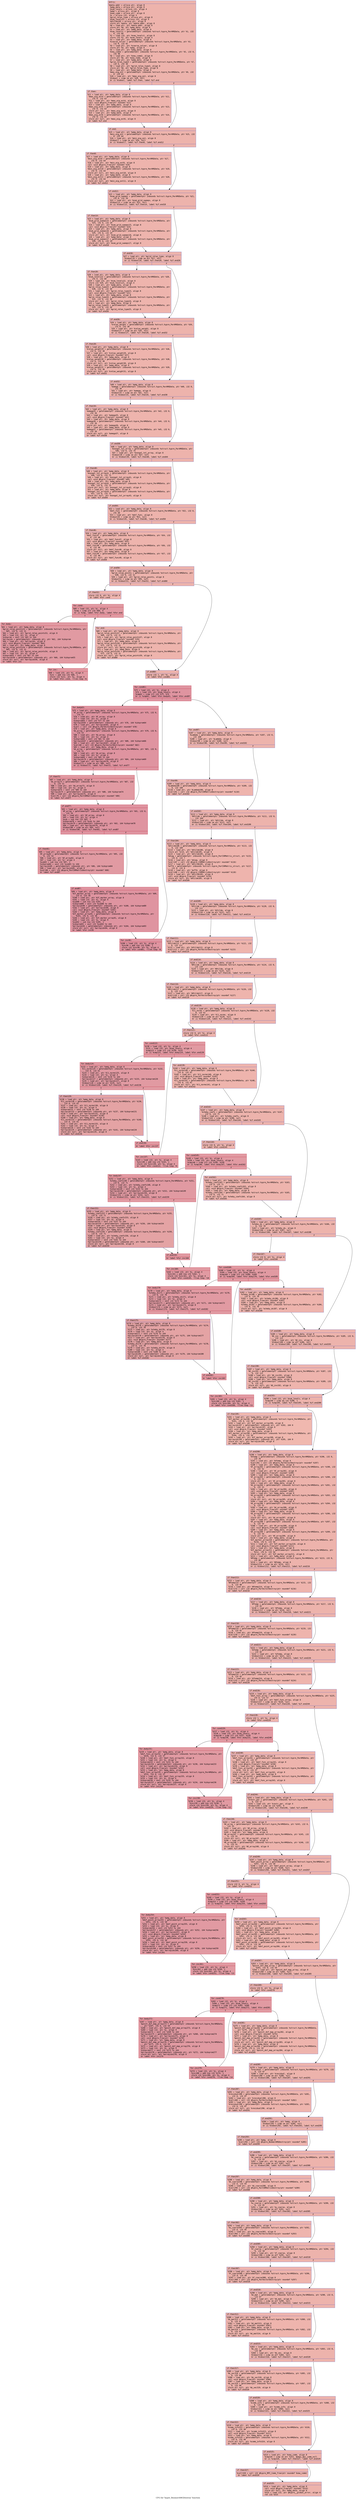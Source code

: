 digraph "CFG for 'hypre_BoomerAMGDestroy' function" {
	label="CFG for 'hypre_BoomerAMGDestroy' function";

	Node0x55fa80a172b0 [shape=record,color="#3d50c3ff", style=filled, fillcolor="#d6524470" fontname="Courier",label="{entry:\l|  %data.addr = alloca ptr, align 8\l  %amg_data = alloca ptr, align 8\l  %num_levels = alloca i32, align 4\l  %amg = alloca ptr, align 8\l  %new_comm = alloca ptr, align 8\l  %i = alloca i32, align 4\l  %grid_relax_type = alloca ptr, align 8\l  %num_levels21 = alloca i32, align 4\l  %Atilde105 = alloca ptr, align 8\l  store ptr %data, ptr %data.addr, align 8\l  %0 = load ptr, ptr %data.addr, align 8\l  store ptr %0, ptr %amg_data, align 8\l  %1 = load ptr, ptr %amg_data, align 8\l  %num_levels1 = getelementptr inbounds %struct.hypre_ParAMGData, ptr %1, i32\l... 0, i32 60\l  %2 = load i32, ptr %num_levels1, align 8\l  store i32 %2, ptr %num_levels, align 4\l  %3 = load ptr, ptr %amg_data, align 8\l  %coarse_solver = getelementptr inbounds %struct.hypre_ParAMGData, ptr %3,\l... i32 0, i32 92\l  %4 = load ptr, ptr %coarse_solver, align 8\l  store ptr %4, ptr %amg, align 8\l  %5 = load ptr, ptr %amg_data, align 8\l  %new_comm2 = getelementptr inbounds %struct.hypre_ParAMGData, ptr %5, i32 0,\l... i32 96\l  %6 = load ptr, ptr %new_comm2, align 8\l  store ptr %6, ptr %new_comm, align 8\l  %7 = load ptr, ptr %amg_data, align 8\l  %grid_relax_type3 = getelementptr inbounds %struct.hypre_ParAMGData, ptr %7,\l... i32 0, i32 30\l  %8 = load ptr, ptr %grid_relax_type3, align 8\l  store ptr %8, ptr %grid_relax_type, align 8\l  %9 = load ptr, ptr %amg_data, align 8\l  %max_eig_est = getelementptr inbounds %struct.hypre_ParAMGData, ptr %9, i32\l... 0, i32 63\l  %10 = load ptr, ptr %max_eig_est, align 8\l  %tobool = icmp ne ptr %10, null\l  br i1 %tobool, label %if.then, label %if.end\l|{<s0>T|<s1>F}}"];
	Node0x55fa80a172b0:s0 -> Node0x55fa80a18990[tooltip="entry -> if.then\nProbability 62.50%" ];
	Node0x55fa80a172b0:s1 -> Node0x55fa80a18a00[tooltip="entry -> if.end\nProbability 37.50%" ];
	Node0x55fa80a18990 [shape=record,color="#3d50c3ff", style=filled, fillcolor="#d8564670" fontname="Courier",label="{if.then:\l|  %11 = load ptr, ptr %amg_data, align 8\l  %max_eig_est4 = getelementptr inbounds %struct.hypre_ParAMGData, ptr %11,\l... i32 0, i32 63\l  %12 = load ptr, ptr %max_eig_est4, align 8\l  call void @hypre_Free(ptr noundef %12)\l  %13 = load ptr, ptr %amg_data, align 8\l  %max_eig_est5 = getelementptr inbounds %struct.hypre_ParAMGData, ptr %13,\l... i32 0, i32 63\l  store ptr null, ptr %max_eig_est5, align 8\l  %14 = load ptr, ptr %amg_data, align 8\l  %max_eig_est6 = getelementptr inbounds %struct.hypre_ParAMGData, ptr %14,\l... i32 0, i32 63\l  store ptr null, ptr %max_eig_est6, align 8\l  br label %if.end\l}"];
	Node0x55fa80a18990 -> Node0x55fa80a18a00[tooltip="if.then -> if.end\nProbability 100.00%" ];
	Node0x55fa80a18a00 [shape=record,color="#3d50c3ff", style=filled, fillcolor="#d6524470" fontname="Courier",label="{if.end:\l|  %15 = load ptr, ptr %amg_data, align 8\l  %min_eig_est = getelementptr inbounds %struct.hypre_ParAMGData, ptr %15, i32\l... 0, i32 64\l  %16 = load ptr, ptr %min_eig_est, align 8\l  %tobool7 = icmp ne ptr %16, null\l  br i1 %tobool7, label %if.then8, label %if.end12\l|{<s0>T|<s1>F}}"];
	Node0x55fa80a18a00:s0 -> Node0x55fa80a19550[tooltip="if.end -> if.then8\nProbability 62.50%" ];
	Node0x55fa80a18a00:s1 -> Node0x55fa80a17eb0[tooltip="if.end -> if.end12\nProbability 37.50%" ];
	Node0x55fa80a19550 [shape=record,color="#3d50c3ff", style=filled, fillcolor="#d8564670" fontname="Courier",label="{if.then8:\l|  %17 = load ptr, ptr %amg_data, align 8\l  %min_eig_est9 = getelementptr inbounds %struct.hypre_ParAMGData, ptr %17,\l... i32 0, i32 64\l  %18 = load ptr, ptr %min_eig_est9, align 8\l  call void @hypre_Free(ptr noundef %18)\l  %19 = load ptr, ptr %amg_data, align 8\l  %min_eig_est10 = getelementptr inbounds %struct.hypre_ParAMGData, ptr %19,\l... i32 0, i32 64\l  store ptr null, ptr %min_eig_est10, align 8\l  %20 = load ptr, ptr %amg_data, align 8\l  %min_eig_est11 = getelementptr inbounds %struct.hypre_ParAMGData, ptr %20,\l... i32 0, i32 64\l  store ptr null, ptr %min_eig_est11, align 8\l  br label %if.end12\l}"];
	Node0x55fa80a19550 -> Node0x55fa80a17eb0[tooltip="if.then8 -> if.end12\nProbability 100.00%" ];
	Node0x55fa80a17eb0 [shape=record,color="#3d50c3ff", style=filled, fillcolor="#d6524470" fontname="Courier",label="{if.end12:\l|  %21 = load ptr, ptr %amg_data, align 8\l  %num_grid_sweeps = getelementptr inbounds %struct.hypre_ParAMGData, ptr %21,\l... i32 0, i32 29\l  %22 = load ptr, ptr %num_grid_sweeps, align 8\l  %tobool13 = icmp ne ptr %22, null\l  br i1 %tobool13, label %if.then14, label %if.end18\l|{<s0>T|<s1>F}}"];
	Node0x55fa80a17eb0:s0 -> Node0x55fa80a1a2e0[tooltip="if.end12 -> if.then14\nProbability 62.50%" ];
	Node0x55fa80a17eb0:s1 -> Node0x55fa80a1a360[tooltip="if.end12 -> if.end18\nProbability 37.50%" ];
	Node0x55fa80a1a2e0 [shape=record,color="#3d50c3ff", style=filled, fillcolor="#d8564670" fontname="Courier",label="{if.then14:\l|  %23 = load ptr, ptr %amg_data, align 8\l  %num_grid_sweeps15 = getelementptr inbounds %struct.hypre_ParAMGData, ptr\l... %23, i32 0, i32 29\l  %24 = load ptr, ptr %num_grid_sweeps15, align 8\l  call void @hypre_Free(ptr noundef %24)\l  %25 = load ptr, ptr %amg_data, align 8\l  %num_grid_sweeps16 = getelementptr inbounds %struct.hypre_ParAMGData, ptr\l... %25, i32 0, i32 29\l  store ptr null, ptr %num_grid_sweeps16, align 8\l  %26 = load ptr, ptr %amg_data, align 8\l  %num_grid_sweeps17 = getelementptr inbounds %struct.hypre_ParAMGData, ptr\l... %26, i32 0, i32 29\l  store ptr null, ptr %num_grid_sweeps17, align 8\l  br label %if.end18\l}"];
	Node0x55fa80a1a2e0 -> Node0x55fa80a1a360[tooltip="if.then14 -> if.end18\nProbability 100.00%" ];
	Node0x55fa80a1a360 [shape=record,color="#3d50c3ff", style=filled, fillcolor="#d6524470" fontname="Courier",label="{if.end18:\l|  %27 = load ptr, ptr %grid_relax_type, align 8\l  %tobool19 = icmp ne ptr %27, null\l  br i1 %tobool19, label %if.then20, label %if.end26\l|{<s0>T|<s1>F}}"];
	Node0x55fa80a1a360:s0 -> Node0x55fa80a1ada0[tooltip="if.end18 -> if.then20\nProbability 62.50%" ];
	Node0x55fa80a1a360:s1 -> Node0x55fa80a1adf0[tooltip="if.end18 -> if.end26\nProbability 37.50%" ];
	Node0x55fa80a1ada0 [shape=record,color="#3d50c3ff", style=filled, fillcolor="#d8564670" fontname="Courier",label="{if.then20:\l|  %28 = load ptr, ptr %amg_data, align 8\l  %num_levels22 = getelementptr inbounds %struct.hypre_ParAMGData, ptr %28,\l... i32 0, i32 60\l  %29 = load i32, ptr %num_levels22, align 8\l  store i32 %29, ptr %num_levels21, align 4\l  %30 = load ptr, ptr %amg_data, align 8\l  %grid_relax_type23 = getelementptr inbounds %struct.hypre_ParAMGData, ptr\l... %30, i32 0, i32 30\l  %31 = load ptr, ptr %grid_relax_type23, align 8\l  call void @hypre_Free(ptr noundef %31)\l  %32 = load ptr, ptr %amg_data, align 8\l  %grid_relax_type24 = getelementptr inbounds %struct.hypre_ParAMGData, ptr\l... %32, i32 0, i32 30\l  store ptr null, ptr %grid_relax_type24, align 8\l  %33 = load ptr, ptr %amg_data, align 8\l  %grid_relax_type25 = getelementptr inbounds %struct.hypre_ParAMGData, ptr\l... %33, i32 0, i32 30\l  store ptr null, ptr %grid_relax_type25, align 8\l  br label %if.end26\l}"];
	Node0x55fa80a1ada0 -> Node0x55fa80a1adf0[tooltip="if.then20 -> if.end26\nProbability 100.00%" ];
	Node0x55fa80a1adf0 [shape=record,color="#3d50c3ff", style=filled, fillcolor="#d6524470" fontname="Courier",label="{if.end26:\l|  %34 = load ptr, ptr %amg_data, align 8\l  %relax_weight = getelementptr inbounds %struct.hypre_ParAMGData, ptr %34,\l... i32 0, i32 38\l  %35 = load ptr, ptr %relax_weight, align 8\l  %tobool27 = icmp ne ptr %35, null\l  br i1 %tobool27, label %if.then28, label %if.end32\l|{<s0>T|<s1>F}}"];
	Node0x55fa80a1adf0:s0 -> Node0x55fa80a1bbd0[tooltip="if.end26 -> if.then28\nProbability 62.50%" ];
	Node0x55fa80a1adf0:s1 -> Node0x55fa80a1bc20[tooltip="if.end26 -> if.end32\nProbability 37.50%" ];
	Node0x55fa80a1bbd0 [shape=record,color="#3d50c3ff", style=filled, fillcolor="#d8564670" fontname="Courier",label="{if.then28:\l|  %36 = load ptr, ptr %amg_data, align 8\l  %relax_weight29 = getelementptr inbounds %struct.hypre_ParAMGData, ptr %36,\l... i32 0, i32 38\l  %37 = load ptr, ptr %relax_weight29, align 8\l  call void @hypre_Free(ptr noundef %37)\l  %38 = load ptr, ptr %amg_data, align 8\l  %relax_weight30 = getelementptr inbounds %struct.hypre_ParAMGData, ptr %38,\l... i32 0, i32 38\l  store ptr null, ptr %relax_weight30, align 8\l  %39 = load ptr, ptr %amg_data, align 8\l  %relax_weight31 = getelementptr inbounds %struct.hypre_ParAMGData, ptr %39,\l... i32 0, i32 38\l  store ptr null, ptr %relax_weight31, align 8\l  br label %if.end32\l}"];
	Node0x55fa80a1bbd0 -> Node0x55fa80a1bc20[tooltip="if.then28 -> if.end32\nProbability 100.00%" ];
	Node0x55fa80a1bc20 [shape=record,color="#3d50c3ff", style=filled, fillcolor="#d6524470" fontname="Courier",label="{if.end32:\l|  %40 = load ptr, ptr %amg_data, align 8\l  %omega = getelementptr inbounds %struct.hypre_ParAMGData, ptr %40, i32 0,\l... i32 39\l  %41 = load ptr, ptr %omega, align 8\l  %tobool33 = icmp ne ptr %41, null\l  br i1 %tobool33, label %if.then34, label %if.end38\l|{<s0>T|<s1>F}}"];
	Node0x55fa80a1bc20:s0 -> Node0x55fa80a1cd60[tooltip="if.end32 -> if.then34\nProbability 62.50%" ];
	Node0x55fa80a1bc20:s1 -> Node0x55fa80a1cde0[tooltip="if.end32 -> if.end38\nProbability 37.50%" ];
	Node0x55fa80a1cd60 [shape=record,color="#3d50c3ff", style=filled, fillcolor="#d8564670" fontname="Courier",label="{if.then34:\l|  %42 = load ptr, ptr %amg_data, align 8\l  %omega35 = getelementptr inbounds %struct.hypre_ParAMGData, ptr %42, i32 0,\l... i32 39\l  %43 = load ptr, ptr %omega35, align 8\l  call void @hypre_Free(ptr noundef %43)\l  %44 = load ptr, ptr %amg_data, align 8\l  %omega36 = getelementptr inbounds %struct.hypre_ParAMGData, ptr %44, i32 0,\l... i32 39\l  store ptr null, ptr %omega36, align 8\l  %45 = load ptr, ptr %amg_data, align 8\l  %omega37 = getelementptr inbounds %struct.hypre_ParAMGData, ptr %45, i32 0,\l... i32 39\l  store ptr null, ptr %omega37, align 8\l  br label %if.end38\l}"];
	Node0x55fa80a1cd60 -> Node0x55fa80a1cde0[tooltip="if.then34 -> if.end38\nProbability 100.00%" ];
	Node0x55fa80a1cde0 [shape=record,color="#3d50c3ff", style=filled, fillcolor="#d6524470" fontname="Courier",label="{if.end38:\l|  %46 = load ptr, ptr %amg_data, align 8\l  %nongal_tol_array = getelementptr inbounds %struct.hypre_ParAMGData, ptr\l... %46, i32 0, i32 75\l  %47 = load ptr, ptr %nongal_tol_array, align 8\l  %tobool39 = icmp ne ptr %47, null\l  br i1 %tobool39, label %if.then40, label %if.end44\l|{<s0>T|<s1>F}}"];
	Node0x55fa80a1cde0:s0 -> Node0x55fa80a1e150[tooltip="if.end38 -> if.then40\nProbability 62.50%" ];
	Node0x55fa80a1cde0:s1 -> Node0x55fa80a1e1a0[tooltip="if.end38 -> if.end44\nProbability 37.50%" ];
	Node0x55fa80a1e150 [shape=record,color="#3d50c3ff", style=filled, fillcolor="#d8564670" fontname="Courier",label="{if.then40:\l|  %48 = load ptr, ptr %amg_data, align 8\l  %nongal_tol_array41 = getelementptr inbounds %struct.hypre_ParAMGData, ptr\l... %48, i32 0, i32 75\l  %49 = load ptr, ptr %nongal_tol_array41, align 8\l  call void @hypre_Free(ptr noundef %49)\l  %50 = load ptr, ptr %amg_data, align 8\l  %nongal_tol_array42 = getelementptr inbounds %struct.hypre_ParAMGData, ptr\l... %50, i32 0, i32 75\l  store ptr null, ptr %nongal_tol_array42, align 8\l  %51 = load ptr, ptr %amg_data, align 8\l  %nongal_tol_array43 = getelementptr inbounds %struct.hypre_ParAMGData, ptr\l... %51, i32 0, i32 75\l  store ptr null, ptr %nongal_tol_array43, align 8\l  br label %if.end44\l}"];
	Node0x55fa80a1e150 -> Node0x55fa80a1e1a0[tooltip="if.then40 -> if.end44\nProbability 100.00%" ];
	Node0x55fa80a1e1a0 [shape=record,color="#3d50c3ff", style=filled, fillcolor="#d6524470" fontname="Courier",label="{if.end44:\l|  %52 = load ptr, ptr %amg_data, align 8\l  %dof_func = getelementptr inbounds %struct.hypre_ParAMGData, ptr %52, i32 0,\l... i32 48\l  %53 = load ptr, ptr %dof_func, align 8\l  %tobool45 = icmp ne ptr %53, null\l  br i1 %tobool45, label %if.then46, label %if.end50\l|{<s0>T|<s1>F}}"];
	Node0x55fa80a1e1a0:s0 -> Node0x55fa80a1ed10[tooltip="if.end44 -> if.then46\nProbability 62.50%" ];
	Node0x55fa80a1e1a0:s1 -> Node0x55fa80a1ed60[tooltip="if.end44 -> if.end50\nProbability 37.50%" ];
	Node0x55fa80a1ed10 [shape=record,color="#3d50c3ff", style=filled, fillcolor="#d8564670" fontname="Courier",label="{if.then46:\l|  %54 = load ptr, ptr %amg_data, align 8\l  %dof_func47 = getelementptr inbounds %struct.hypre_ParAMGData, ptr %54, i32\l... 0, i32 48\l  %55 = load ptr, ptr %dof_func47, align 8\l  call void @hypre_Free(ptr noundef %55)\l  %56 = load ptr, ptr %amg_data, align 8\l  %dof_func48 = getelementptr inbounds %struct.hypre_ParAMGData, ptr %56, i32\l... 0, i32 48\l  store ptr null, ptr %dof_func48, align 8\l  %57 = load ptr, ptr %amg_data, align 8\l  %dof_func49 = getelementptr inbounds %struct.hypre_ParAMGData, ptr %57, i32\l... 0, i32 48\l  store ptr null, ptr %dof_func49, align 8\l  br label %if.end50\l}"];
	Node0x55fa80a1ed10 -> Node0x55fa80a1ed60[tooltip="if.then46 -> if.end50\nProbability 100.00%" ];
	Node0x55fa80a1ed60 [shape=record,color="#3d50c3ff", style=filled, fillcolor="#d6524470" fontname="Courier",label="{if.end50:\l|  %58 = load ptr, ptr %amg_data, align 8\l  %grid_relax_points = getelementptr inbounds %struct.hypre_ParAMGData, ptr\l... %58, i32 0, i32 31\l  %59 = load ptr, ptr %grid_relax_points, align 8\l  %tobool51 = icmp ne ptr %59, null\l  br i1 %tobool51, label %if.then52, label %if.end60\l|{<s0>T|<s1>F}}"];
	Node0x55fa80a1ed60:s0 -> Node0x55fa80a1f940[tooltip="if.end50 -> if.then52\nProbability 62.50%" ];
	Node0x55fa80a1ed60:s1 -> Node0x55fa80a1f990[tooltip="if.end50 -> if.end60\nProbability 37.50%" ];
	Node0x55fa80a1f940 [shape=record,color="#3d50c3ff", style=filled, fillcolor="#d8564670" fontname="Courier",label="{if.then52:\l|  store i32 0, ptr %i, align 4\l  br label %for.cond\l}"];
	Node0x55fa80a1f940 -> Node0x55fa80a1fb60[tooltip="if.then52 -> for.cond\nProbability 100.00%" ];
	Node0x55fa80a1fb60 [shape=record,color="#b70d28ff", style=filled, fillcolor="#bb1b2c70" fontname="Courier",label="{for.cond:\l|  %60 = load i32, ptr %i, align 4\l  %cmp = icmp slt i32 %60, 4\l  br i1 %cmp, label %for.body, label %for.end\l|{<s0>T|<s1>F}}"];
	Node0x55fa80a1fb60:s0 -> Node0x55fa80a1fd30[tooltip="for.cond -> for.body\nProbability 96.88%" ];
	Node0x55fa80a1fb60:s1 -> Node0x55fa80a1fdb0[tooltip="for.cond -> for.end\nProbability 3.12%" ];
	Node0x55fa80a1fd30 [shape=record,color="#b70d28ff", style=filled, fillcolor="#bb1b2c70" fontname="Courier",label="{for.body:\l|  %61 = load ptr, ptr %amg_data, align 8\l  %grid_relax_points53 = getelementptr inbounds %struct.hypre_ParAMGData, ptr\l... %61, i32 0, i32 31\l  %62 = load ptr, ptr %grid_relax_points53, align 8\l  %63 = load i32, ptr %i, align 4\l  %idxprom = sext i32 %63 to i64\l  %arrayidx = getelementptr inbounds ptr, ptr %62, i64 %idxprom\l  %64 = load ptr, ptr %arrayidx, align 8\l  call void @hypre_Free(ptr noundef %64)\l  %65 = load ptr, ptr %amg_data, align 8\l  %grid_relax_points54 = getelementptr inbounds %struct.hypre_ParAMGData, ptr\l... %65, i32 0, i32 31\l  %66 = load ptr, ptr %grid_relax_points54, align 8\l  %67 = load i32, ptr %i, align 4\l  %idxprom55 = sext i32 %67 to i64\l  %arrayidx56 = getelementptr inbounds ptr, ptr %66, i64 %idxprom55\l  store ptr null, ptr %arrayidx56, align 8\l  br label %for.inc\l}"];
	Node0x55fa80a1fd30 -> Node0x55fa80a20940[tooltip="for.body -> for.inc\nProbability 100.00%" ];
	Node0x55fa80a20940 [shape=record,color="#b70d28ff", style=filled, fillcolor="#bb1b2c70" fontname="Courier",label="{for.inc:\l|  %68 = load i32, ptr %i, align 4\l  %inc = add nsw i32 %68, 1\l  store i32 %inc, ptr %i, align 4\l  br label %for.cond, !llvm.loop !6\l}"];
	Node0x55fa80a20940 -> Node0x55fa80a1fb60[tooltip="for.inc -> for.cond\nProbability 100.00%" ];
	Node0x55fa80a1fdb0 [shape=record,color="#3d50c3ff", style=filled, fillcolor="#d8564670" fontname="Courier",label="{for.end:\l|  %69 = load ptr, ptr %amg_data, align 8\l  %grid_relax_points57 = getelementptr inbounds %struct.hypre_ParAMGData, ptr\l... %69, i32 0, i32 31\l  %70 = load ptr, ptr %grid_relax_points57, align 8\l  call void @hypre_Free(ptr noundef %70)\l  %71 = load ptr, ptr %amg_data, align 8\l  %grid_relax_points58 = getelementptr inbounds %struct.hypre_ParAMGData, ptr\l... %71, i32 0, i32 31\l  store ptr null, ptr %grid_relax_points58, align 8\l  %72 = load ptr, ptr %amg_data, align 8\l  %grid_relax_points59 = getelementptr inbounds %struct.hypre_ParAMGData, ptr\l... %72, i32 0, i32 31\l  store ptr null, ptr %grid_relax_points59, align 8\l  br label %if.end60\l}"];
	Node0x55fa80a1fdb0 -> Node0x55fa80a1f990[tooltip="for.end -> if.end60\nProbability 100.00%" ];
	Node0x55fa80a1f990 [shape=record,color="#3d50c3ff", style=filled, fillcolor="#d6524470" fontname="Courier",label="{if.end60:\l|  store i32 1, ptr %i, align 4\l  br label %for.cond61\l}"];
	Node0x55fa80a1f990 -> Node0x55fa80a21620[tooltip="if.end60 -> for.cond61\nProbability 100.00%" ];
	Node0x55fa80a21620 [shape=record,color="#b70d28ff", style=filled, fillcolor="#b70d2870" fontname="Courier",label="{for.cond61:\l|  %73 = load i32, ptr %i, align 4\l  %74 = load i32, ptr %num_levels, align 4\l  %cmp62 = icmp slt i32 %73, %74\l  br i1 %cmp62, label %for.body63, label %for.end97\l|{<s0>T|<s1>F}}"];
	Node0x55fa80a21620:s0 -> Node0x55fa80a21870[tooltip="for.cond61 -> for.body63\nProbability 96.88%" ];
	Node0x55fa80a21620:s1 -> Node0x55fa80a218c0[tooltip="for.cond61 -> for.end97\nProbability 3.12%" ];
	Node0x55fa80a21870 [shape=record,color="#b70d28ff", style=filled, fillcolor="#b70d2870" fontname="Courier",label="{for.body63:\l|  %75 = load ptr, ptr %amg_data, align 8\l  %F_array = getelementptr inbounds %struct.hypre_ParAMGData, ptr %75, i32 0,\l... i32 52\l  %76 = load ptr, ptr %F_array, align 8\l  %77 = load i32, ptr %i, align 4\l  %idxprom64 = sext i32 %77 to i64\l  %arrayidx65 = getelementptr inbounds ptr, ptr %76, i64 %idxprom64\l  %78 = load ptr, ptr %arrayidx65, align 8\l  %call = call i32 @hypre_ParVectorDestroy(ptr noundef %78)\l  %79 = load ptr, ptr %amg_data, align 8\l  %U_array = getelementptr inbounds %struct.hypre_ParAMGData, ptr %79, i32 0,\l... i32 53\l  %80 = load ptr, ptr %U_array, align 8\l  %81 = load i32, ptr %i, align 4\l  %idxprom66 = sext i32 %81 to i64\l  %arrayidx67 = getelementptr inbounds ptr, ptr %80, i64 %idxprom66\l  %82 = load ptr, ptr %arrayidx67, align 8\l  %call68 = call i32 @hypre_ParVectorDestroy(ptr noundef %82)\l  %83 = load ptr, ptr %amg_data, align 8\l  %A_array = getelementptr inbounds %struct.hypre_ParAMGData, ptr %83, i32 0,\l... i32 51\l  %84 = load ptr, ptr %A_array, align 8\l  %85 = load i32, ptr %i, align 4\l  %idxprom69 = sext i32 %85 to i64\l  %arrayidx70 = getelementptr inbounds ptr, ptr %84, i64 %idxprom69\l  %86 = load ptr, ptr %arrayidx70, align 8\l  %tobool71 = icmp ne ptr %86, null\l  br i1 %tobool71, label %if.then72, label %if.end77\l|{<s0>T|<s1>F}}"];
	Node0x55fa80a21870:s0 -> Node0x55fa80a23030[tooltip="for.body63 -> if.then72\nProbability 62.50%" ];
	Node0x55fa80a21870:s1 -> Node0x55fa80a230b0[tooltip="for.body63 -> if.end77\nProbability 37.50%" ];
	Node0x55fa80a23030 [shape=record,color="#b70d28ff", style=filled, fillcolor="#bb1b2c70" fontname="Courier",label="{if.then72:\l|  %87 = load ptr, ptr %amg_data, align 8\l  %A_array73 = getelementptr inbounds %struct.hypre_ParAMGData, ptr %87, i32\l... 0, i32 51\l  %88 = load ptr, ptr %A_array73, align 8\l  %89 = load i32, ptr %i, align 4\l  %idxprom74 = sext i32 %89 to i64\l  %arrayidx75 = getelementptr inbounds ptr, ptr %88, i64 %idxprom74\l  %90 = load ptr, ptr %arrayidx75, align 8\l  %call76 = call i32 @hypre_ParCSRMatrixDestroy(ptr noundef %90)\l  br label %if.end77\l}"];
	Node0x55fa80a23030 -> Node0x55fa80a230b0[tooltip="if.then72 -> if.end77\nProbability 100.00%" ];
	Node0x55fa80a230b0 [shape=record,color="#b70d28ff", style=filled, fillcolor="#b70d2870" fontname="Courier",label="{if.end77:\l|  %91 = load ptr, ptr %amg_data, align 8\l  %P_array = getelementptr inbounds %struct.hypre_ParAMGData, ptr %91, i32 0,\l... i32 54\l  %92 = load ptr, ptr %P_array, align 8\l  %93 = load i32, ptr %i, align 4\l  %sub = sub nsw i32 %93, 1\l  %idxprom78 = sext i32 %sub to i64\l  %arrayidx79 = getelementptr inbounds ptr, ptr %92, i64 %idxprom78\l  %94 = load ptr, ptr %arrayidx79, align 8\l  %tobool80 = icmp ne ptr %94, null\l  br i1 %tobool80, label %if.then81, label %if.end87\l|{<s0>T|<s1>F}}"];
	Node0x55fa80a230b0:s0 -> Node0x55fa80a23e90[tooltip="if.end77 -> if.then81\nProbability 62.50%" ];
	Node0x55fa80a230b0:s1 -> Node0x55fa80a23f10[tooltip="if.end77 -> if.end87\nProbability 37.50%" ];
	Node0x55fa80a23e90 [shape=record,color="#b70d28ff", style=filled, fillcolor="#bb1b2c70" fontname="Courier",label="{if.then81:\l|  %95 = load ptr, ptr %amg_data, align 8\l  %P_array82 = getelementptr inbounds %struct.hypre_ParAMGData, ptr %95, i32\l... 0, i32 54\l  %96 = load ptr, ptr %P_array82, align 8\l  %97 = load i32, ptr %i, align 4\l  %sub83 = sub nsw i32 %97, 1\l  %idxprom84 = sext i32 %sub83 to i64\l  %arrayidx85 = getelementptr inbounds ptr, ptr %96, i64 %idxprom84\l  %98 = load ptr, ptr %arrayidx85, align 8\l  %call86 = call i32 @hypre_ParCSRMatrixDestroy(ptr noundef %98)\l  br label %if.end87\l}"];
	Node0x55fa80a23e90 -> Node0x55fa80a23f10[tooltip="if.then81 -> if.end87\nProbability 100.00%" ];
	Node0x55fa80a23f10 [shape=record,color="#b70d28ff", style=filled, fillcolor="#b70d2870" fontname="Courier",label="{if.end87:\l|  %99 = load ptr, ptr %amg_data, align 8\l  %CF_marker_array = getelementptr inbounds %struct.hypre_ParAMGData, ptr %99,\l... i32 0, i32 56\l  %100 = load ptr, ptr %CF_marker_array, align 8\l  %101 = load i32, ptr %i, align 4\l  %sub88 = sub nsw i32 %101, 1\l  %idxprom89 = sext i32 %sub88 to i64\l  %arrayidx90 = getelementptr inbounds ptr, ptr %100, i64 %idxprom89\l  %102 = load ptr, ptr %arrayidx90, align 8\l  call void @hypre_Free(ptr noundef %102)\l  %103 = load ptr, ptr %amg_data, align 8\l  %CF_marker_array91 = getelementptr inbounds %struct.hypre_ParAMGData, ptr\l... %103, i32 0, i32 56\l  %104 = load ptr, ptr %CF_marker_array91, align 8\l  %105 = load i32, ptr %i, align 4\l  %sub92 = sub nsw i32 %105, 1\l  %idxprom93 = sext i32 %sub92 to i64\l  %arrayidx94 = getelementptr inbounds ptr, ptr %104, i64 %idxprom93\l  store ptr null, ptr %arrayidx94, align 8\l  br label %for.inc95\l}"];
	Node0x55fa80a23f10 -> Node0x55fa80a25aa0[tooltip="if.end87 -> for.inc95\nProbability 100.00%" ];
	Node0x55fa80a25aa0 [shape=record,color="#b70d28ff", style=filled, fillcolor="#b70d2870" fontname="Courier",label="{for.inc95:\l|  %106 = load i32, ptr %i, align 4\l  %inc96 = add nsw i32 %106, 1\l  store i32 %inc96, ptr %i, align 4\l  br label %for.cond61, !llvm.loop !8\l}"];
	Node0x55fa80a25aa0 -> Node0x55fa80a21620[tooltip="for.inc95 -> for.cond61\nProbability 100.00%" ];
	Node0x55fa80a218c0 [shape=record,color="#3d50c3ff", style=filled, fillcolor="#d6524470" fontname="Courier",label="{for.end97:\l|  %107 = load ptr, ptr %amg_data, align 8\l  %Lambda = getelementptr inbounds %struct.hypre_ParAMGData, ptr %107, i32 0,\l... i32 108\l  %108 = load ptr, ptr %Lambda, align 8\l  %tobool98 = icmp ne ptr %108, null\l  br i1 %tobool98, label %if.then99, label %if.end102\l|{<s0>T|<s1>F}}"];
	Node0x55fa80a218c0:s0 -> Node0x55fa80a26190[tooltip="for.end97 -> if.then99\nProbability 62.50%" ];
	Node0x55fa80a218c0:s1 -> Node0x55fa80a26210[tooltip="for.end97 -> if.end102\nProbability 37.50%" ];
	Node0x55fa80a26190 [shape=record,color="#3d50c3ff", style=filled, fillcolor="#d8564670" fontname="Courier",label="{if.then99:\l|  %109 = load ptr, ptr %amg_data, align 8\l  %Lambda100 = getelementptr inbounds %struct.hypre_ParAMGData, ptr %109, i32\l... 0, i32 108\l  %110 = load ptr, ptr %Lambda100, align 8\l  %call101 = call i32 @hypre_ParCSRMatrixDestroy(ptr noundef %110)\l  br label %if.end102\l}"];
	Node0x55fa80a26190 -> Node0x55fa80a26210[tooltip="if.then99 -> if.end102\nProbability 100.00%" ];
	Node0x55fa80a26210 [shape=record,color="#3d50c3ff", style=filled, fillcolor="#d6524470" fontname="Courier",label="{if.end102:\l|  %111 = load ptr, ptr %amg_data, align 8\l  %Atilde = getelementptr inbounds %struct.hypre_ParAMGData, ptr %111, i32 0,\l... i32 109\l  %112 = load ptr, ptr %Atilde, align 8\l  %tobool103 = icmp ne ptr %112, null\l  br i1 %tobool103, label %if.then104, label %if.end109\l|{<s0>T|<s1>F}}"];
	Node0x55fa80a26210:s0 -> Node0x55fa80a26980[tooltip="if.end102 -> if.then104\nProbability 62.50%" ];
	Node0x55fa80a26210:s1 -> Node0x55fa80a26a00[tooltip="if.end102 -> if.end109\nProbability 37.50%" ];
	Node0x55fa80a26980 [shape=record,color="#3d50c3ff", style=filled, fillcolor="#d8564670" fontname="Courier",label="{if.then104:\l|  %113 = load ptr, ptr %amg_data, align 8\l  %Atilde106 = getelementptr inbounds %struct.hypre_ParAMGData, ptr %113, i32\l... 0, i32 109\l  %114 = load ptr, ptr %Atilde106, align 8\l  store ptr %114, ptr %Atilde105, align 8\l  %115 = load ptr, ptr %Atilde105, align 8\l  %diag = getelementptr inbounds %struct.hypre_ParCSRMatrix_struct, ptr %115,\l... i32 0, i32 7\l  %116 = load ptr, ptr %diag, align 8\l  %call107 = call i32 @hypre_CSRMatrixDestroy(ptr noundef %116)\l  %117 = load ptr, ptr %Atilde105, align 8\l  %offd = getelementptr inbounds %struct.hypre_ParCSRMatrix_struct, ptr %117,\l... i32 0, i32 8\l  %118 = load ptr, ptr %offd, align 8\l  %call108 = call i32 @hypre_CSRMatrixDestroy(ptr noundef %118)\l  %119 = load ptr, ptr %Atilde105, align 8\l  call void @hypre_Free(ptr noundef %119)\l  store ptr null, ptr %Atilde105, align 8\l  br label %if.end109\l}"];
	Node0x55fa80a26980 -> Node0x55fa80a26a00[tooltip="if.then104 -> if.end109\nProbability 100.00%" ];
	Node0x55fa80a26a00 [shape=record,color="#3d50c3ff", style=filled, fillcolor="#d6524470" fontname="Courier",label="{if.end109:\l|  %120 = load ptr, ptr %amg_data, align 8\l  %Xtilde = getelementptr inbounds %struct.hypre_ParAMGData, ptr %120, i32 0,\l... i32 111\l  %121 = load ptr, ptr %Xtilde, align 8\l  %tobool110 = icmp ne ptr %121, null\l  br i1 %tobool110, label %if.then111, label %if.end114\l|{<s0>T|<s1>F}}"];
	Node0x55fa80a26a00:s0 -> Node0x55fa80a27990[tooltip="if.end109 -> if.then111\nProbability 62.50%" ];
	Node0x55fa80a26a00:s1 -> Node0x55fa80a279e0[tooltip="if.end109 -> if.end114\nProbability 37.50%" ];
	Node0x55fa80a27990 [shape=record,color="#3d50c3ff", style=filled, fillcolor="#d8564670" fontname="Courier",label="{if.then111:\l|  %122 = load ptr, ptr %amg_data, align 8\l  %Xtilde112 = getelementptr inbounds %struct.hypre_ParAMGData, ptr %122, i32\l... 0, i32 111\l  %123 = load ptr, ptr %Xtilde112, align 8\l  %call113 = call i32 @hypre_ParVectorDestroy(ptr noundef %123)\l  br label %if.end114\l}"];
	Node0x55fa80a27990 -> Node0x55fa80a279e0[tooltip="if.then111 -> if.end114\nProbability 100.00%" ];
	Node0x55fa80a279e0 [shape=record,color="#3d50c3ff", style=filled, fillcolor="#d6524470" fontname="Courier",label="{if.end114:\l|  %124 = load ptr, ptr %amg_data, align 8\l  %Rtilde = getelementptr inbounds %struct.hypre_ParAMGData, ptr %124, i32 0,\l... i32 110\l  %125 = load ptr, ptr %Rtilde, align 8\l  %tobool115 = icmp ne ptr %125, null\l  br i1 %tobool115, label %if.then116, label %if.end119\l|{<s0>T|<s1>F}}"];
	Node0x55fa80a279e0:s0 -> Node0x55fa80a28150[tooltip="if.end114 -> if.then116\nProbability 62.50%" ];
	Node0x55fa80a279e0:s1 -> Node0x55fa80a281a0[tooltip="if.end114 -> if.end119\nProbability 37.50%" ];
	Node0x55fa80a28150 [shape=record,color="#3d50c3ff", style=filled, fillcolor="#d8564670" fontname="Courier",label="{if.then116:\l|  %126 = load ptr, ptr %amg_data, align 8\l  %Rtilde117 = getelementptr inbounds %struct.hypre_ParAMGData, ptr %126, i32\l... 0, i32 110\l  %127 = load ptr, ptr %Rtilde117, align 8\l  %call118 = call i32 @hypre_ParVectorDestroy(ptr noundef %127)\l  br label %if.end119\l}"];
	Node0x55fa80a28150 -> Node0x55fa80a281a0[tooltip="if.then116 -> if.end119\nProbability 100.00%" ];
	Node0x55fa80a281a0 [shape=record,color="#3d50c3ff", style=filled, fillcolor="#d6524470" fontname="Courier",label="{if.end119:\l|  %128 = load ptr, ptr %amg_data, align 8\l  %l1_norms = getelementptr inbounds %struct.hypre_ParAMGData, ptr %128, i32\l... 0, i32 61\l  %129 = load ptr, ptr %l1_norms, align 8\l  %tobool120 = icmp ne ptr %129, null\l  br i1 %tobool120, label %if.then121, label %if.end142\l|{<s0>T|<s1>F}}"];
	Node0x55fa80a281a0:s0 -> Node0x55fa80a288f0[tooltip="if.end119 -> if.then121\nProbability 62.50%" ];
	Node0x55fa80a281a0:s1 -> Node0x55fa80a28970[tooltip="if.end119 -> if.end142\nProbability 37.50%" ];
	Node0x55fa80a288f0 [shape=record,color="#3d50c3ff", style=filled, fillcolor="#d8564670" fontname="Courier",label="{if.then121:\l|  store i32 0, ptr %i, align 4\l  br label %for.cond122\l}"];
	Node0x55fa80a288f0 -> Node0x55fa80a28b40[tooltip="if.then121 -> for.cond122\nProbability 100.00%" ];
	Node0x55fa80a28b40 [shape=record,color="#b70d28ff", style=filled, fillcolor="#bb1b2c70" fontname="Courier",label="{for.cond122:\l|  %130 = load i32, ptr %i, align 4\l  %131 = load i32, ptr %num_levels, align 4\l  %cmp123 = icmp slt i32 %130, %131\l  br i1 %cmp123, label %for.body124, label %for.end139\l|{<s0>T|<s1>F}}"];
	Node0x55fa80a28b40:s0 -> Node0x55fa80a28de0[tooltip="for.cond122 -> for.body124\nProbability 96.88%" ];
	Node0x55fa80a28b40:s1 -> Node0x55fa80a28e60[tooltip="for.cond122 -> for.end139\nProbability 3.12%" ];
	Node0x55fa80a28de0 [shape=record,color="#b70d28ff", style=filled, fillcolor="#bb1b2c70" fontname="Courier",label="{for.body124:\l|  %132 = load ptr, ptr %amg_data, align 8\l  %l1_norms125 = getelementptr inbounds %struct.hypre_ParAMGData, ptr %132,\l... i32 0, i32 61\l  %133 = load ptr, ptr %l1_norms125, align 8\l  %134 = load i32, ptr %i, align 4\l  %idxprom126 = sext i32 %134 to i64\l  %arrayidx127 = getelementptr inbounds ptr, ptr %133, i64 %idxprom126\l  %135 = load ptr, ptr %arrayidx127, align 8\l  %tobool128 = icmp ne ptr %135, null\l  br i1 %tobool128, label %if.then129, label %if.end136\l|{<s0>T|<s1>F}}"];
	Node0x55fa80a28de0:s0 -> Node0x55fa80a29510[tooltip="for.body124 -> if.then129\nProbability 62.50%" ];
	Node0x55fa80a28de0:s1 -> Node0x55fa80a29590[tooltip="for.body124 -> if.end136\nProbability 37.50%" ];
	Node0x55fa80a29510 [shape=record,color="#3d50c3ff", style=filled, fillcolor="#c32e3170" fontname="Courier",label="{if.then129:\l|  %136 = load ptr, ptr %amg_data, align 8\l  %l1_norms130 = getelementptr inbounds %struct.hypre_ParAMGData, ptr %136,\l... i32 0, i32 61\l  %137 = load ptr, ptr %l1_norms130, align 8\l  %138 = load i32, ptr %i, align 4\l  %idxprom131 = sext i32 %138 to i64\l  %arrayidx132 = getelementptr inbounds ptr, ptr %137, i64 %idxprom131\l  %139 = load ptr, ptr %arrayidx132, align 8\l  call void @hypre_Free(ptr noundef %139)\l  %140 = load ptr, ptr %amg_data, align 8\l  %l1_norms133 = getelementptr inbounds %struct.hypre_ParAMGData, ptr %140,\l... i32 0, i32 61\l  %141 = load ptr, ptr %l1_norms133, align 8\l  %142 = load i32, ptr %i, align 4\l  %idxprom134 = sext i32 %142 to i64\l  %arrayidx135 = getelementptr inbounds ptr, ptr %141, i64 %idxprom134\l  store ptr null, ptr %arrayidx135, align 8\l  br label %if.end136\l}"];
	Node0x55fa80a29510 -> Node0x55fa80a29590[tooltip="if.then129 -> if.end136\nProbability 100.00%" ];
	Node0x55fa80a29590 [shape=record,color="#b70d28ff", style=filled, fillcolor="#bb1b2c70" fontname="Courier",label="{if.end136:\l|  br label %for.inc137\l}"];
	Node0x55fa80a29590 -> Node0x55fa80a2a180[tooltip="if.end136 -> for.inc137\nProbability 100.00%" ];
	Node0x55fa80a2a180 [shape=record,color="#b70d28ff", style=filled, fillcolor="#bb1b2c70" fontname="Courier",label="{for.inc137:\l|  %143 = load i32, ptr %i, align 4\l  %inc138 = add nsw i32 %143, 1\l  store i32 %inc138, ptr %i, align 4\l  br label %for.cond122, !llvm.loop !9\l}"];
	Node0x55fa80a2a180 -> Node0x55fa80a28b40[tooltip="for.inc137 -> for.cond122\nProbability 100.00%" ];
	Node0x55fa80a28e60 [shape=record,color="#3d50c3ff", style=filled, fillcolor="#d8564670" fontname="Courier",label="{for.end139:\l|  %144 = load ptr, ptr %amg_data, align 8\l  %l1_norms140 = getelementptr inbounds %struct.hypre_ParAMGData, ptr %144,\l... i32 0, i32 61\l  %145 = load ptr, ptr %l1_norms140, align 8\l  call void @hypre_Free(ptr noundef %145)\l  %146 = load ptr, ptr %amg_data, align 8\l  %l1_norms141 = getelementptr inbounds %struct.hypre_ParAMGData, ptr %146,\l... i32 0, i32 61\l  store ptr null, ptr %l1_norms141, align 8\l  br label %if.end142\l}"];
	Node0x55fa80a28e60 -> Node0x55fa80a28970[tooltip="for.end139 -> if.end142\nProbability 100.00%" ];
	Node0x55fa80a28970 [shape=record,color="#3d50c3ff", style=filled, fillcolor="#d6524470" fontname="Courier",label="{if.end142:\l|  %147 = load ptr, ptr %amg_data, align 8\l  %cheby_coefs = getelementptr inbounds %struct.hypre_ParAMGData, ptr %147,\l... i32 0, i32 71\l  %148 = load ptr, ptr %cheby_coefs, align 8\l  %tobool143 = icmp ne ptr %148, null\l  br i1 %tobool143, label %if.then144, label %if.end165\l|{<s0>T|<s1>F}}"];
	Node0x55fa80a28970:s0 -> Node0x55fa80a2ae10[tooltip="if.end142 -> if.then144\nProbability 62.50%" ];
	Node0x55fa80a28970:s1 -> Node0x55fa80a2ae90[tooltip="if.end142 -> if.end165\nProbability 37.50%" ];
	Node0x55fa80a2ae10 [shape=record,color="#3d50c3ff", style=filled, fillcolor="#d8564670" fontname="Courier",label="{if.then144:\l|  store i32 0, ptr %i, align 4\l  br label %for.cond145\l}"];
	Node0x55fa80a2ae10 -> Node0x55fa80a2b060[tooltip="if.then144 -> for.cond145\nProbability 100.00%" ];
	Node0x55fa80a2b060 [shape=record,color="#b70d28ff", style=filled, fillcolor="#bb1b2c70" fontname="Courier",label="{for.cond145:\l|  %149 = load i32, ptr %i, align 4\l  %150 = load i32, ptr %num_levels, align 4\l  %cmp146 = icmp slt i32 %149, %150\l  br i1 %cmp146, label %for.body147, label %for.end162\l|{<s0>T|<s1>F}}"];
	Node0x55fa80a2b060:s0 -> Node0x55fa80a2b2e0[tooltip="for.cond145 -> for.body147\nProbability 96.88%" ];
	Node0x55fa80a2b060:s1 -> Node0x55fa80a2b360[tooltip="for.cond145 -> for.end162\nProbability 3.12%" ];
	Node0x55fa80a2b2e0 [shape=record,color="#b70d28ff", style=filled, fillcolor="#bb1b2c70" fontname="Courier",label="{for.body147:\l|  %151 = load ptr, ptr %amg_data, align 8\l  %cheby_coefs148 = getelementptr inbounds %struct.hypre_ParAMGData, ptr %151,\l... i32 0, i32 71\l  %152 = load ptr, ptr %cheby_coefs148, align 8\l  %153 = load i32, ptr %i, align 4\l  %idxprom149 = sext i32 %153 to i64\l  %arrayidx150 = getelementptr inbounds ptr, ptr %152, i64 %idxprom149\l  %154 = load ptr, ptr %arrayidx150, align 8\l  %tobool151 = icmp ne ptr %154, null\l  br i1 %tobool151, label %if.then152, label %if.end159\l|{<s0>T|<s1>F}}"];
	Node0x55fa80a2b2e0:s0 -> Node0x55fa80a22360[tooltip="for.body147 -> if.then152\nProbability 62.50%" ];
	Node0x55fa80a2b2e0:s1 -> Node0x55fa80a223e0[tooltip="for.body147 -> if.end159\nProbability 37.50%" ];
	Node0x55fa80a22360 [shape=record,color="#3d50c3ff", style=filled, fillcolor="#c32e3170" fontname="Courier",label="{if.then152:\l|  %155 = load ptr, ptr %amg_data, align 8\l  %cheby_coefs153 = getelementptr inbounds %struct.hypre_ParAMGData, ptr %155,\l... i32 0, i32 71\l  %156 = load ptr, ptr %cheby_coefs153, align 8\l  %157 = load i32, ptr %i, align 4\l  %idxprom154 = sext i32 %157 to i64\l  %arrayidx155 = getelementptr inbounds ptr, ptr %156, i64 %idxprom154\l  %158 = load ptr, ptr %arrayidx155, align 8\l  call void @hypre_Free(ptr noundef %158)\l  %159 = load ptr, ptr %amg_data, align 8\l  %cheby_coefs156 = getelementptr inbounds %struct.hypre_ParAMGData, ptr %159,\l... i32 0, i32 71\l  %160 = load ptr, ptr %cheby_coefs156, align 8\l  %161 = load i32, ptr %i, align 4\l  %idxprom157 = sext i32 %161 to i64\l  %arrayidx158 = getelementptr inbounds ptr, ptr %160, i64 %idxprom157\l  store ptr null, ptr %arrayidx158, align 8\l  br label %if.end159\l}"];
	Node0x55fa80a22360 -> Node0x55fa80a223e0[tooltip="if.then152 -> if.end159\nProbability 100.00%" ];
	Node0x55fa80a223e0 [shape=record,color="#b70d28ff", style=filled, fillcolor="#bb1b2c70" fontname="Courier",label="{if.end159:\l|  br label %for.inc160\l}"];
	Node0x55fa80a223e0 -> Node0x55fa80a2d1e0[tooltip="if.end159 -> for.inc160\nProbability 100.00%" ];
	Node0x55fa80a2d1e0 [shape=record,color="#b70d28ff", style=filled, fillcolor="#bb1b2c70" fontname="Courier",label="{for.inc160:\l|  %162 = load i32, ptr %i, align 4\l  %inc161 = add nsw i32 %162, 1\l  store i32 %inc161, ptr %i, align 4\l  br label %for.cond145, !llvm.loop !10\l}"];
	Node0x55fa80a2d1e0 -> Node0x55fa80a2b060[tooltip="for.inc160 -> for.cond145\nProbability 100.00%" ];
	Node0x55fa80a2b360 [shape=record,color="#3d50c3ff", style=filled, fillcolor="#d8564670" fontname="Courier",label="{for.end162:\l|  %163 = load ptr, ptr %amg_data, align 8\l  %cheby_coefs163 = getelementptr inbounds %struct.hypre_ParAMGData, ptr %163,\l... i32 0, i32 71\l  %164 = load ptr, ptr %cheby_coefs163, align 8\l  call void @hypre_Free(ptr noundef %164)\l  %165 = load ptr, ptr %amg_data, align 8\l  %cheby_coefs164 = getelementptr inbounds %struct.hypre_ParAMGData, ptr %165,\l... i32 0, i32 71\l  store ptr null, ptr %cheby_coefs164, align 8\l  br label %if.end165\l}"];
	Node0x55fa80a2b360 -> Node0x55fa80a2ae90[tooltip="for.end162 -> if.end165\nProbability 100.00%" ];
	Node0x55fa80a2ae90 [shape=record,color="#3d50c3ff", style=filled, fillcolor="#d6524470" fontname="Courier",label="{if.end165:\l|  %166 = load ptr, ptr %amg_data, align 8\l  %cheby_ds = getelementptr inbounds %struct.hypre_ParAMGData, ptr %166, i32\l... 0, i32 70\l  %167 = load ptr, ptr %cheby_ds, align 8\l  %tobool166 = icmp ne ptr %167, null\l  br i1 %tobool166, label %if.then167, label %if.end188\l|{<s0>T|<s1>F}}"];
	Node0x55fa80a2ae90:s0 -> Node0x55fa80a2de50[tooltip="if.end165 -> if.then167\nProbability 62.50%" ];
	Node0x55fa80a2ae90:s1 -> Node0x55fa80a2ded0[tooltip="if.end165 -> if.end188\nProbability 37.50%" ];
	Node0x55fa80a2de50 [shape=record,color="#3d50c3ff", style=filled, fillcolor="#d8564670" fontname="Courier",label="{if.then167:\l|  store i32 0, ptr %i, align 4\l  br label %for.cond168\l}"];
	Node0x55fa80a2de50 -> Node0x55fa80a2e0a0[tooltip="if.then167 -> for.cond168\nProbability 100.00%" ];
	Node0x55fa80a2e0a0 [shape=record,color="#b70d28ff", style=filled, fillcolor="#bb1b2c70" fontname="Courier",label="{for.cond168:\l|  %168 = load i32, ptr %i, align 4\l  %169 = load i32, ptr %num_levels, align 4\l  %cmp169 = icmp slt i32 %168, %169\l  br i1 %cmp169, label %for.body170, label %for.end185\l|{<s0>T|<s1>F}}"];
	Node0x55fa80a2e0a0:s0 -> Node0x55fa80a2e320[tooltip="for.cond168 -> for.body170\nProbability 96.88%" ];
	Node0x55fa80a2e0a0:s1 -> Node0x55fa80a2e3a0[tooltip="for.cond168 -> for.end185\nProbability 3.12%" ];
	Node0x55fa80a2e320 [shape=record,color="#b70d28ff", style=filled, fillcolor="#bb1b2c70" fontname="Courier",label="{for.body170:\l|  %170 = load ptr, ptr %amg_data, align 8\l  %cheby_ds171 = getelementptr inbounds %struct.hypre_ParAMGData, ptr %170,\l... i32 0, i32 70\l  %171 = load ptr, ptr %cheby_ds171, align 8\l  %172 = load i32, ptr %i, align 4\l  %idxprom172 = sext i32 %172 to i64\l  %arrayidx173 = getelementptr inbounds ptr, ptr %171, i64 %idxprom172\l  %173 = load ptr, ptr %arrayidx173, align 8\l  %tobool174 = icmp ne ptr %173, null\l  br i1 %tobool174, label %if.then175, label %if.end182\l|{<s0>T|<s1>F}}"];
	Node0x55fa80a2e320:s0 -> Node0x55fa80a2e9f0[tooltip="for.body170 -> if.then175\nProbability 62.50%" ];
	Node0x55fa80a2e320:s1 -> Node0x55fa80a2ea70[tooltip="for.body170 -> if.end182\nProbability 37.50%" ];
	Node0x55fa80a2e9f0 [shape=record,color="#3d50c3ff", style=filled, fillcolor="#c32e3170" fontname="Courier",label="{if.then175:\l|  %174 = load ptr, ptr %amg_data, align 8\l  %cheby_ds176 = getelementptr inbounds %struct.hypre_ParAMGData, ptr %174,\l... i32 0, i32 70\l  %175 = load ptr, ptr %cheby_ds176, align 8\l  %176 = load i32, ptr %i, align 4\l  %idxprom177 = sext i32 %176 to i64\l  %arrayidx178 = getelementptr inbounds ptr, ptr %175, i64 %idxprom177\l  %177 = load ptr, ptr %arrayidx178, align 8\l  call void @hypre_Free(ptr noundef %177)\l  %178 = load ptr, ptr %amg_data, align 8\l  %cheby_ds179 = getelementptr inbounds %struct.hypre_ParAMGData, ptr %178,\l... i32 0, i32 70\l  %179 = load ptr, ptr %cheby_ds179, align 8\l  %180 = load i32, ptr %i, align 4\l  %idxprom180 = sext i32 %180 to i64\l  %arrayidx181 = getelementptr inbounds ptr, ptr %179, i64 %idxprom180\l  store ptr null, ptr %arrayidx181, align 8\l  br label %if.end182\l}"];
	Node0x55fa80a2e9f0 -> Node0x55fa80a2ea70[tooltip="if.then175 -> if.end182\nProbability 100.00%" ];
	Node0x55fa80a2ea70 [shape=record,color="#b70d28ff", style=filled, fillcolor="#bb1b2c70" fontname="Courier",label="{if.end182:\l|  br label %for.inc183\l}"];
	Node0x55fa80a2ea70 -> Node0x55fa80a2f600[tooltip="if.end182 -> for.inc183\nProbability 100.00%" ];
	Node0x55fa80a2f600 [shape=record,color="#b70d28ff", style=filled, fillcolor="#bb1b2c70" fontname="Courier",label="{for.inc183:\l|  %181 = load i32, ptr %i, align 4\l  %inc184 = add nsw i32 %181, 1\l  store i32 %inc184, ptr %i, align 4\l  br label %for.cond168, !llvm.loop !11\l}"];
	Node0x55fa80a2f600 -> Node0x55fa80a2e0a0[tooltip="for.inc183 -> for.cond168\nProbability 100.00%" ];
	Node0x55fa80a2e3a0 [shape=record,color="#3d50c3ff", style=filled, fillcolor="#d8564670" fontname="Courier",label="{for.end185:\l|  %182 = load ptr, ptr %amg_data, align 8\l  %cheby_ds186 = getelementptr inbounds %struct.hypre_ParAMGData, ptr %182,\l... i32 0, i32 70\l  %183 = load ptr, ptr %cheby_ds186, align 8\l  call void @hypre_Free(ptr noundef %183)\l  %184 = load ptr, ptr %amg_data, align 8\l  %cheby_ds187 = getelementptr inbounds %struct.hypre_ParAMGData, ptr %184,\l... i32 0, i32 70\l  store ptr null, ptr %cheby_ds187, align 8\l  br label %if.end188\l}"];
	Node0x55fa80a2e3a0 -> Node0x55fa80a2ded0[tooltip="for.end185 -> if.end188\nProbability 100.00%" ];
	Node0x55fa80a2ded0 [shape=record,color="#3d50c3ff", style=filled, fillcolor="#d6524470" fontname="Courier",label="{if.end188:\l|  %185 = load ptr, ptr %amg_data, align 8\l  %D_inv = getelementptr inbounds %struct.hypre_ParAMGData, ptr %185, i32 0,\l... i32 112\l  %186 = load ptr, ptr %D_inv, align 8\l  %tobool189 = icmp ne ptr %186, null\l  br i1 %tobool189, label %if.then190, label %if.end193\l|{<s0>T|<s1>F}}"];
	Node0x55fa80a2ded0:s0 -> Node0x55fa80a30260[tooltip="if.end188 -> if.then190\nProbability 62.50%" ];
	Node0x55fa80a2ded0:s1 -> Node0x55fa80a302e0[tooltip="if.end188 -> if.end193\nProbability 37.50%" ];
	Node0x55fa80a30260 [shape=record,color="#3d50c3ff", style=filled, fillcolor="#d8564670" fontname="Courier",label="{if.then190:\l|  %187 = load ptr, ptr %amg_data, align 8\l  %D_inv191 = getelementptr inbounds %struct.hypre_ParAMGData, ptr %187, i32\l... 0, i32 112\l  %188 = load ptr, ptr %D_inv191, align 8\l  call void @hypre_Free(ptr noundef %188)\l  %189 = load ptr, ptr %amg_data, align 8\l  %D_inv192 = getelementptr inbounds %struct.hypre_ParAMGData, ptr %189, i32\l... 0, i32 112\l  store ptr null, ptr %D_inv192, align 8\l  br label %if.end193\l}"];
	Node0x55fa80a30260 -> Node0x55fa80a302e0[tooltip="if.then190 -> if.end193\nProbability 100.00%" ];
	Node0x55fa80a302e0 [shape=record,color="#3d50c3ff", style=filled, fillcolor="#d6524470" fontname="Courier",label="{if.end193:\l|  %190 = load i32, ptr %num_levels, align 4\l  %cmp194 = icmp eq i32 %190, 1\l  br i1 %cmp194, label %if.then195, label %if.end200\l|{<s0>T|<s1>F}}"];
	Node0x55fa80a302e0:s0 -> Node0x55fa80a30aa0[tooltip="if.end193 -> if.then195\nProbability 50.00%" ];
	Node0x55fa80a302e0:s1 -> Node0x55fa80a30b20[tooltip="if.end193 -> if.end200\nProbability 50.00%" ];
	Node0x55fa80a30aa0 [shape=record,color="#3d50c3ff", style=filled, fillcolor="#dc5d4a70" fontname="Courier",label="{if.then195:\l|  %191 = load ptr, ptr %amg_data, align 8\l  %CF_marker_array196 = getelementptr inbounds %struct.hypre_ParAMGData, ptr\l... %191, i32 0, i32 56\l  %192 = load ptr, ptr %CF_marker_array196, align 8\l  %arrayidx197 = getelementptr inbounds ptr, ptr %192, i64 0\l  %193 = load ptr, ptr %arrayidx197, align 8\l  call void @hypre_Free(ptr noundef %193)\l  %194 = load ptr, ptr %amg_data, align 8\l  %CF_marker_array198 = getelementptr inbounds %struct.hypre_ParAMGData, ptr\l... %194, i32 0, i32 56\l  %195 = load ptr, ptr %CF_marker_array198, align 8\l  %arrayidx199 = getelementptr inbounds ptr, ptr %195, i64 0\l  store ptr null, ptr %arrayidx199, align 8\l  br label %if.end200\l}"];
	Node0x55fa80a30aa0 -> Node0x55fa80a30b20[tooltip="if.then195 -> if.end200\nProbability 100.00%" ];
	Node0x55fa80a30b20 [shape=record,color="#3d50c3ff", style=filled, fillcolor="#d6524470" fontname="Courier",label="{if.end200:\l|  %196 = load ptr, ptr %amg_data, align 8\l  %Vtemp = getelementptr inbounds %struct.hypre_ParAMGData, ptr %196, i32 0,\l... i32 76\l  %197 = load ptr, ptr %Vtemp, align 8\l  %call201 = call i32 @hypre_ParVectorDestroy(ptr noundef %197)\l  %198 = load ptr, ptr %amg_data, align 8\l  %F_array202 = getelementptr inbounds %struct.hypre_ParAMGData, ptr %198, i32\l... 0, i32 52\l  %199 = load ptr, ptr %F_array202, align 8\l  call void @hypre_Free(ptr noundef %199)\l  %200 = load ptr, ptr %amg_data, align 8\l  %F_array203 = getelementptr inbounds %struct.hypre_ParAMGData, ptr %200, i32\l... 0, i32 52\l  store ptr null, ptr %F_array203, align 8\l  %201 = load ptr, ptr %amg_data, align 8\l  %U_array204 = getelementptr inbounds %struct.hypre_ParAMGData, ptr %201, i32\l... 0, i32 53\l  %202 = load ptr, ptr %U_array204, align 8\l  call void @hypre_Free(ptr noundef %202)\l  %203 = load ptr, ptr %amg_data, align 8\l  %U_array205 = getelementptr inbounds %struct.hypre_ParAMGData, ptr %203, i32\l... 0, i32 53\l  store ptr null, ptr %U_array205, align 8\l  %204 = load ptr, ptr %amg_data, align 8\l  %A_array206 = getelementptr inbounds %struct.hypre_ParAMGData, ptr %204, i32\l... 0, i32 51\l  %205 = load ptr, ptr %A_array206, align 8\l  call void @hypre_Free(ptr noundef %205)\l  %206 = load ptr, ptr %amg_data, align 8\l  %A_array207 = getelementptr inbounds %struct.hypre_ParAMGData, ptr %206, i32\l... 0, i32 51\l  store ptr null, ptr %A_array207, align 8\l  %207 = load ptr, ptr %amg_data, align 8\l  %P_array208 = getelementptr inbounds %struct.hypre_ParAMGData, ptr %207, i32\l... 0, i32 54\l  %208 = load ptr, ptr %P_array208, align 8\l  call void @hypre_Free(ptr noundef %208)\l  %209 = load ptr, ptr %amg_data, align 8\l  %P_array209 = getelementptr inbounds %struct.hypre_ParAMGData, ptr %209, i32\l... 0, i32 54\l  store ptr null, ptr %P_array209, align 8\l  %210 = load ptr, ptr %amg_data, align 8\l  %CF_marker_array210 = getelementptr inbounds %struct.hypre_ParAMGData, ptr\l... %210, i32 0, i32 56\l  %211 = load ptr, ptr %CF_marker_array210, align 8\l  call void @hypre_Free(ptr noundef %211)\l  %212 = load ptr, ptr %amg_data, align 8\l  %CF_marker_array211 = getelementptr inbounds %struct.hypre_ParAMGData, ptr\l... %212, i32 0, i32 56\l  store ptr null, ptr %CF_marker_array211, align 8\l  %213 = load ptr, ptr %amg_data, align 8\l  %Rtemp = getelementptr inbounds %struct.hypre_ParAMGData, ptr %213, i32 0,\l... i32 80\l  %214 = load ptr, ptr %Rtemp, align 8\l  %tobool212 = icmp ne ptr %214, null\l  br i1 %tobool212, label %if.then213, label %if.end216\l|{<s0>T|<s1>F}}"];
	Node0x55fa80a30b20:s0 -> Node0x55fa80a34300[tooltip="if.end200 -> if.then213\nProbability 62.50%" ];
	Node0x55fa80a30b20:s1 -> Node0x55fa80a34350[tooltip="if.end200 -> if.end216\nProbability 37.50%" ];
	Node0x55fa80a34300 [shape=record,color="#3d50c3ff", style=filled, fillcolor="#d8564670" fontname="Courier",label="{if.then213:\l|  %215 = load ptr, ptr %amg_data, align 8\l  %Rtemp214 = getelementptr inbounds %struct.hypre_ParAMGData, ptr %215, i32\l... 0, i32 80\l  %216 = load ptr, ptr %Rtemp214, align 8\l  %call215 = call i32 @hypre_ParVectorDestroy(ptr noundef %216)\l  br label %if.end216\l}"];
	Node0x55fa80a34300 -> Node0x55fa80a34350[tooltip="if.then213 -> if.end216\nProbability 100.00%" ];
	Node0x55fa80a34350 [shape=record,color="#3d50c3ff", style=filled, fillcolor="#d6524470" fontname="Courier",label="{if.end216:\l|  %217 = load ptr, ptr %amg_data, align 8\l  %Ptemp = getelementptr inbounds %struct.hypre_ParAMGData, ptr %217, i32 0,\l... i32 81\l  %218 = load ptr, ptr %Ptemp, align 8\l  %tobool217 = icmp ne ptr %218, null\l  br i1 %tobool217, label %if.then218, label %if.end221\l|{<s0>T|<s1>F}}"];
	Node0x55fa80a34350:s0 -> Node0x55fa80a34a90[tooltip="if.end216 -> if.then218\nProbability 62.50%" ];
	Node0x55fa80a34350:s1 -> Node0x55fa80a34ae0[tooltip="if.end216 -> if.end221\nProbability 37.50%" ];
	Node0x55fa80a34a90 [shape=record,color="#3d50c3ff", style=filled, fillcolor="#d8564670" fontname="Courier",label="{if.then218:\l|  %219 = load ptr, ptr %amg_data, align 8\l  %Ptemp219 = getelementptr inbounds %struct.hypre_ParAMGData, ptr %219, i32\l... 0, i32 81\l  %220 = load ptr, ptr %Ptemp219, align 8\l  %call220 = call i32 @hypre_ParVectorDestroy(ptr noundef %220)\l  br label %if.end221\l}"];
	Node0x55fa80a34a90 -> Node0x55fa80a34ae0[tooltip="if.then218 -> if.end221\nProbability 100.00%" ];
	Node0x55fa80a34ae0 [shape=record,color="#3d50c3ff", style=filled, fillcolor="#d6524470" fontname="Courier",label="{if.end221:\l|  %221 = load ptr, ptr %amg_data, align 8\l  %Ztemp = getelementptr inbounds %struct.hypre_ParAMGData, ptr %221, i32 0,\l... i32 82\l  %222 = load ptr, ptr %Ztemp, align 8\l  %tobool222 = icmp ne ptr %222, null\l  br i1 %tobool222, label %if.then223, label %if.end226\l|{<s0>T|<s1>F}}"];
	Node0x55fa80a34ae0:s0 -> Node0x55fa80a35250[tooltip="if.end221 -> if.then223\nProbability 62.50%" ];
	Node0x55fa80a34ae0:s1 -> Node0x55fa80a352a0[tooltip="if.end221 -> if.end226\nProbability 37.50%" ];
	Node0x55fa80a35250 [shape=record,color="#3d50c3ff", style=filled, fillcolor="#d8564670" fontname="Courier",label="{if.then223:\l|  %223 = load ptr, ptr %amg_data, align 8\l  %Ztemp224 = getelementptr inbounds %struct.hypre_ParAMGData, ptr %223, i32\l... 0, i32 82\l  %224 = load ptr, ptr %Ztemp224, align 8\l  %call225 = call i32 @hypre_ParVectorDestroy(ptr noundef %224)\l  br label %if.end226\l}"];
	Node0x55fa80a35250 -> Node0x55fa80a352a0[tooltip="if.then223 -> if.end226\nProbability 100.00%" ];
	Node0x55fa80a352a0 [shape=record,color="#3d50c3ff", style=filled, fillcolor="#d6524470" fontname="Courier",label="{if.end226:\l|  %225 = load ptr, ptr %amg_data, align 8\l  %dof_func_array = getelementptr inbounds %struct.hypre_ParAMGData, ptr %225,\l... i32 0, i32 57\l  %226 = load ptr, ptr %dof_func_array, align 8\l  %tobool227 = icmp ne ptr %226, null\l  br i1 %tobool227, label %if.then228, label %if.end244\l|{<s0>T|<s1>F}}"];
	Node0x55fa80a352a0:s0 -> Node0x55fa80a359f0[tooltip="if.end226 -> if.then228\nProbability 62.50%" ];
	Node0x55fa80a352a0:s1 -> Node0x55fa80a35a70[tooltip="if.end226 -> if.end244\nProbability 37.50%" ];
	Node0x55fa80a359f0 [shape=record,color="#3d50c3ff", style=filled, fillcolor="#d8564670" fontname="Courier",label="{if.then228:\l|  store i32 1, ptr %i, align 4\l  br label %for.cond229\l}"];
	Node0x55fa80a359f0 -> Node0x55fa80a35c40[tooltip="if.then228 -> for.cond229\nProbability 100.00%" ];
	Node0x55fa80a35c40 [shape=record,color="#b70d28ff", style=filled, fillcolor="#bb1b2c70" fontname="Courier",label="{for.cond229:\l|  %227 = load i32, ptr %i, align 4\l  %228 = load i32, ptr %num_levels, align 4\l  %cmp230 = icmp slt i32 %227, %228\l  br i1 %cmp230, label %for.body231, label %for.end240\l|{<s0>T|<s1>F}}"];
	Node0x55fa80a35c40:s0 -> Node0x55fa80a35ee0[tooltip="for.cond229 -> for.body231\nProbability 96.88%" ];
	Node0x55fa80a35c40:s1 -> Node0x55fa80a35f60[tooltip="for.cond229 -> for.end240\nProbability 3.12%" ];
	Node0x55fa80a35ee0 [shape=record,color="#b70d28ff", style=filled, fillcolor="#bb1b2c70" fontname="Courier",label="{for.body231:\l|  %229 = load ptr, ptr %amg_data, align 8\l  %dof_func_array232 = getelementptr inbounds %struct.hypre_ParAMGData, ptr\l... %229, i32 0, i32 57\l  %230 = load ptr, ptr %dof_func_array232, align 8\l  %231 = load i32, ptr %i, align 4\l  %idxprom233 = sext i32 %231 to i64\l  %arrayidx234 = getelementptr inbounds ptr, ptr %230, i64 %idxprom233\l  %232 = load ptr, ptr %arrayidx234, align 8\l  call void @hypre_Free(ptr noundef %232)\l  %233 = load ptr, ptr %amg_data, align 8\l  %dof_func_array235 = getelementptr inbounds %struct.hypre_ParAMGData, ptr\l... %233, i32 0, i32 57\l  %234 = load ptr, ptr %dof_func_array235, align 8\l  %235 = load i32, ptr %i, align 4\l  %idxprom236 = sext i32 %235 to i64\l  %arrayidx237 = getelementptr inbounds ptr, ptr %234, i64 %idxprom236\l  store ptr null, ptr %arrayidx237, align 8\l  br label %for.inc238\l}"];
	Node0x55fa80a35ee0 -> Node0x55fa80a36ab0[tooltip="for.body231 -> for.inc238\nProbability 100.00%" ];
	Node0x55fa80a36ab0 [shape=record,color="#b70d28ff", style=filled, fillcolor="#bb1b2c70" fontname="Courier",label="{for.inc238:\l|  %236 = load i32, ptr %i, align 4\l  %inc239 = add nsw i32 %236, 1\l  store i32 %inc239, ptr %i, align 4\l  br label %for.cond229, !llvm.loop !12\l}"];
	Node0x55fa80a36ab0 -> Node0x55fa80a35c40[tooltip="for.inc238 -> for.cond229\nProbability 100.00%" ];
	Node0x55fa80a35f60 [shape=record,color="#3d50c3ff", style=filled, fillcolor="#d8564670" fontname="Courier",label="{for.end240:\l|  %237 = load ptr, ptr %amg_data, align 8\l  %dof_func_array241 = getelementptr inbounds %struct.hypre_ParAMGData, ptr\l... %237, i32 0, i32 57\l  %238 = load ptr, ptr %dof_func_array241, align 8\l  call void @hypre_Free(ptr noundef %238)\l  %239 = load ptr, ptr %amg_data, align 8\l  %dof_func_array242 = getelementptr inbounds %struct.hypre_ParAMGData, ptr\l... %239, i32 0, i32 57\l  store ptr null, ptr %dof_func_array242, align 8\l  %240 = load ptr, ptr %amg_data, align 8\l  %dof_func_array243 = getelementptr inbounds %struct.hypre_ParAMGData, ptr\l... %240, i32 0, i32 57\l  store ptr null, ptr %dof_func_array243, align 8\l  br label %if.end244\l}"];
	Node0x55fa80a35f60 -> Node0x55fa80a35a70[tooltip="for.end240 -> if.end244\nProbability 100.00%" ];
	Node0x55fa80a35a70 [shape=record,color="#3d50c3ff", style=filled, fillcolor="#d6524470" fontname="Courier",label="{if.end244:\l|  %241 = load ptr, ptr %amg_data, align 8\l  %restr_par = getelementptr inbounds %struct.hypre_ParAMGData, ptr %241, i32\l... 0, i32 17\l  %242 = load i32, ptr %restr_par, align 4\l  %tobool245 = icmp ne i32 %242, 0\l  br i1 %tobool245, label %if.then246, label %if.end249\l|{<s0>T|<s1>F}}"];
	Node0x55fa80a35a70:s0 -> Node0x55fa80a37950[tooltip="if.end244 -> if.then246\nProbability 62.50%" ];
	Node0x55fa80a35a70:s1 -> Node0x55fa80a379a0[tooltip="if.end244 -> if.end249\nProbability 37.50%" ];
	Node0x55fa80a37950 [shape=record,color="#3d50c3ff", style=filled, fillcolor="#d8564670" fontname="Courier",label="{if.then246:\l|  %243 = load ptr, ptr %amg_data, align 8\l  %R_array = getelementptr inbounds %struct.hypre_ParAMGData, ptr %243, i32 0,\l... i32 55\l  %244 = load ptr, ptr %R_array, align 8\l  call void @hypre_Free(ptr noundef %244)\l  %245 = load ptr, ptr %amg_data, align 8\l  %R_array247 = getelementptr inbounds %struct.hypre_ParAMGData, ptr %245, i32\l... 0, i32 55\l  store ptr null, ptr %R_array247, align 8\l  %246 = load ptr, ptr %amg_data, align 8\l  %R_array248 = getelementptr inbounds %struct.hypre_ParAMGData, ptr %246, i32\l... 0, i32 55\l  store ptr null, ptr %R_array248, align 8\l  br label %if.end249\l}"];
	Node0x55fa80a37950 -> Node0x55fa80a379a0[tooltip="if.then246 -> if.end249\nProbability 100.00%" ];
	Node0x55fa80a379a0 [shape=record,color="#3d50c3ff", style=filled, fillcolor="#d6524470" fontname="Courier",label="{if.end249:\l|  %247 = load ptr, ptr %amg_data, align 8\l  %dof_point_array = getelementptr inbounds %struct.hypre_ParAMGData, ptr\l... %247, i32 0, i32 58\l  %248 = load ptr, ptr %dof_point_array, align 8\l  %tobool250 = icmp ne ptr %248, null\l  br i1 %tobool250, label %if.then251, label %if.end267\l|{<s0>T|<s1>F}}"];
	Node0x55fa80a379a0:s0 -> Node0x55fa80a384e0[tooltip="if.end249 -> if.then251\nProbability 62.50%" ];
	Node0x55fa80a379a0:s1 -> Node0x55fa80a38560[tooltip="if.end249 -> if.end267\nProbability 37.50%" ];
	Node0x55fa80a384e0 [shape=record,color="#3d50c3ff", style=filled, fillcolor="#d8564670" fontname="Courier",label="{if.then251:\l|  store i32 0, ptr %i, align 4\l  br label %for.cond252\l}"];
	Node0x55fa80a384e0 -> Node0x55fa80a38730[tooltip="if.then251 -> for.cond252\nProbability 100.00%" ];
	Node0x55fa80a38730 [shape=record,color="#b70d28ff", style=filled, fillcolor="#bb1b2c70" fontname="Courier",label="{for.cond252:\l|  %249 = load i32, ptr %i, align 4\l  %250 = load i32, ptr %num_levels, align 4\l  %cmp253 = icmp slt i32 %249, %250\l  br i1 %cmp253, label %for.body254, label %for.end263\l|{<s0>T|<s1>F}}"];
	Node0x55fa80a38730:s0 -> Node0x55fa80a389b0[tooltip="for.cond252 -> for.body254\nProbability 96.88%" ];
	Node0x55fa80a38730:s1 -> Node0x55fa80a38a30[tooltip="for.cond252 -> for.end263\nProbability 3.12%" ];
	Node0x55fa80a389b0 [shape=record,color="#b70d28ff", style=filled, fillcolor="#bb1b2c70" fontname="Courier",label="{for.body254:\l|  %251 = load ptr, ptr %amg_data, align 8\l  %dof_point_array255 = getelementptr inbounds %struct.hypre_ParAMGData, ptr\l... %251, i32 0, i32 58\l  %252 = load ptr, ptr %dof_point_array255, align 8\l  %253 = load i32, ptr %i, align 4\l  %idxprom256 = sext i32 %253 to i64\l  %arrayidx257 = getelementptr inbounds ptr, ptr %252, i64 %idxprom256\l  %254 = load ptr, ptr %arrayidx257, align 8\l  call void @hypre_Free(ptr noundef %254)\l  %255 = load ptr, ptr %amg_data, align 8\l  %dof_point_array258 = getelementptr inbounds %struct.hypre_ParAMGData, ptr\l... %255, i32 0, i32 58\l  %256 = load ptr, ptr %dof_point_array258, align 8\l  %257 = load i32, ptr %i, align 4\l  %idxprom259 = sext i32 %257 to i64\l  %arrayidx260 = getelementptr inbounds ptr, ptr %256, i64 %idxprom259\l  store ptr null, ptr %arrayidx260, align 8\l  br label %for.inc261\l}"];
	Node0x55fa80a389b0 -> Node0x55fa80a39580[tooltip="for.body254 -> for.inc261\nProbability 100.00%" ];
	Node0x55fa80a39580 [shape=record,color="#b70d28ff", style=filled, fillcolor="#bb1b2c70" fontname="Courier",label="{for.inc261:\l|  %258 = load i32, ptr %i, align 4\l  %inc262 = add nsw i32 %258, 1\l  store i32 %inc262, ptr %i, align 4\l  br label %for.cond252, !llvm.loop !13\l}"];
	Node0x55fa80a39580 -> Node0x55fa80a38730[tooltip="for.inc261 -> for.cond252\nProbability 100.00%" ];
	Node0x55fa80a38a30 [shape=record,color="#3d50c3ff", style=filled, fillcolor="#d8564670" fontname="Courier",label="{for.end263:\l|  %259 = load ptr, ptr %amg_data, align 8\l  %dof_point_array264 = getelementptr inbounds %struct.hypre_ParAMGData, ptr\l... %259, i32 0, i32 58\l  %260 = load ptr, ptr %dof_point_array264, align 8\l  call void @hypre_Free(ptr noundef %260)\l  %261 = load ptr, ptr %amg_data, align 8\l  %dof_point_array265 = getelementptr inbounds %struct.hypre_ParAMGData, ptr\l... %261, i32 0, i32 58\l  store ptr null, ptr %dof_point_array265, align 8\l  %262 = load ptr, ptr %amg_data, align 8\l  %dof_point_array266 = getelementptr inbounds %struct.hypre_ParAMGData, ptr\l... %262, i32 0, i32 58\l  store ptr null, ptr %dof_point_array266, align 8\l  br label %if.end267\l}"];
	Node0x55fa80a38a30 -> Node0x55fa80a38560[tooltip="for.end263 -> if.end267\nProbability 100.00%" ];
	Node0x55fa80a38560 [shape=record,color="#3d50c3ff", style=filled, fillcolor="#d6524470" fontname="Courier",label="{if.end267:\l|  %263 = load ptr, ptr %amg_data, align 8\l  %point_dof_map_array = getelementptr inbounds %struct.hypre_ParAMGData, ptr\l... %263, i32 0, i32 59\l  %264 = load ptr, ptr %point_dof_map_array, align 8\l  %tobool268 = icmp ne ptr %264, null\l  br i1 %tobool268, label %if.then269, label %if.end285\l|{<s0>T|<s1>F}}"];
	Node0x55fa80a38560:s0 -> Node0x55fa80a3a450[tooltip="if.end267 -> if.then269\nProbability 62.50%" ];
	Node0x55fa80a38560:s1 -> Node0x55fa80a3a4a0[tooltip="if.end267 -> if.end285\nProbability 37.50%" ];
	Node0x55fa80a3a450 [shape=record,color="#3d50c3ff", style=filled, fillcolor="#d8564670" fontname="Courier",label="{if.then269:\l|  store i32 0, ptr %i, align 4\l  br label %for.cond270\l}"];
	Node0x55fa80a3a450 -> Node0x55fa80a3a670[tooltip="if.then269 -> for.cond270\nProbability 100.00%" ];
	Node0x55fa80a3a670 [shape=record,color="#b70d28ff", style=filled, fillcolor="#bb1b2c70" fontname="Courier",label="{for.cond270:\l|  %265 = load i32, ptr %i, align 4\l  %266 = load i32, ptr %num_levels, align 4\l  %cmp271 = icmp slt i32 %265, %266\l  br i1 %cmp271, label %for.body272, label %for.end281\l|{<s0>T|<s1>F}}"];
	Node0x55fa80a3a670:s0 -> Node0x55fa80a3a8c0[tooltip="for.cond270 -> for.body272\nProbability 96.88%" ];
	Node0x55fa80a3a670:s1 -> Node0x55fa80a3a940[tooltip="for.cond270 -> for.end281\nProbability 3.12%" ];
	Node0x55fa80a3a8c0 [shape=record,color="#b70d28ff", style=filled, fillcolor="#bb1b2c70" fontname="Courier",label="{for.body272:\l|  %267 = load ptr, ptr %amg_data, align 8\l  %point_dof_map_array273 = getelementptr inbounds %struct.hypre_ParAMGData,\l... ptr %267, i32 0, i32 59\l  %268 = load ptr, ptr %point_dof_map_array273, align 8\l  %269 = load i32, ptr %i, align 4\l  %idxprom274 = sext i32 %269 to i64\l  %arrayidx275 = getelementptr inbounds ptr, ptr %268, i64 %idxprom274\l  %270 = load ptr, ptr %arrayidx275, align 8\l  call void @hypre_Free(ptr noundef %270)\l  %271 = load ptr, ptr %amg_data, align 8\l  %point_dof_map_array276 = getelementptr inbounds %struct.hypre_ParAMGData,\l... ptr %271, i32 0, i32 59\l  %272 = load ptr, ptr %point_dof_map_array276, align 8\l  %273 = load i32, ptr %i, align 4\l  %idxprom277 = sext i32 %273 to i64\l  %arrayidx278 = getelementptr inbounds ptr, ptr %272, i64 %idxprom277\l  store ptr null, ptr %arrayidx278, align 8\l  br label %for.inc279\l}"];
	Node0x55fa80a3a8c0 -> Node0x55fa80a3b490[tooltip="for.body272 -> for.inc279\nProbability 100.00%" ];
	Node0x55fa80a3b490 [shape=record,color="#b70d28ff", style=filled, fillcolor="#bb1b2c70" fontname="Courier",label="{for.inc279:\l|  %274 = load i32, ptr %i, align 4\l  %inc280 = add nsw i32 %274, 1\l  store i32 %inc280, ptr %i, align 4\l  br label %for.cond270, !llvm.loop !14\l}"];
	Node0x55fa80a3b490 -> Node0x55fa80a3a670[tooltip="for.inc279 -> for.cond270\nProbability 100.00%" ];
	Node0x55fa80a3a940 [shape=record,color="#3d50c3ff", style=filled, fillcolor="#d8564670" fontname="Courier",label="{for.end281:\l|  %275 = load ptr, ptr %amg_data, align 8\l  %point_dof_map_array282 = getelementptr inbounds %struct.hypre_ParAMGData,\l... ptr %275, i32 0, i32 59\l  %276 = load ptr, ptr %point_dof_map_array282, align 8\l  call void @hypre_Free(ptr noundef %276)\l  %277 = load ptr, ptr %amg_data, align 8\l  %point_dof_map_array283 = getelementptr inbounds %struct.hypre_ParAMGData,\l... ptr %277, i32 0, i32 59\l  store ptr null, ptr %point_dof_map_array283, align 8\l  %278 = load ptr, ptr %amg_data, align 8\l  %point_dof_map_array284 = getelementptr inbounds %struct.hypre_ParAMGData,\l... ptr %278, i32 0, i32 59\l  store ptr null, ptr %point_dof_map_array284, align 8\l  br label %if.end285\l}"];
	Node0x55fa80a3a940 -> Node0x55fa80a3a4a0[tooltip="for.end281 -> if.end285\nProbability 100.00%" ];
	Node0x55fa80a3a4a0 [shape=record,color="#3d50c3ff", style=filled, fillcolor="#d6524470" fontname="Courier",label="{if.end285:\l|  %279 = load ptr, ptr %amg_data, align 8\l  %residual = getelementptr inbounds %struct.hypre_ParAMGData, ptr %279, i32\l... 0, i32 87\l  %280 = load ptr, ptr %residual, align 8\l  %tobool286 = icmp ne ptr %280, null\l  br i1 %tobool286, label %if.then287, label %if.end291\l|{<s0>T|<s1>F}}"];
	Node0x55fa80a3a4a0:s0 -> Node0x55fa80a3c330[tooltip="if.end285 -> if.then287\nProbability 62.50%" ];
	Node0x55fa80a3a4a0:s1 -> Node0x55fa80a3c3b0[tooltip="if.end285 -> if.end291\nProbability 37.50%" ];
	Node0x55fa80a3c330 [shape=record,color="#3d50c3ff", style=filled, fillcolor="#d8564670" fontname="Courier",label="{if.then287:\l|  %281 = load ptr, ptr %amg_data, align 8\l  %residual288 = getelementptr inbounds %struct.hypre_ParAMGData, ptr %281,\l... i32 0, i32 87\l  %282 = load ptr, ptr %residual288, align 8\l  %call289 = call i32 @hypre_ParVectorDestroy(ptr noundef %282)\l  %283 = load ptr, ptr %amg_data, align 8\l  %residual290 = getelementptr inbounds %struct.hypre_ParAMGData, ptr %283,\l... i32 0, i32 87\l  store ptr null, ptr %residual290, align 8\l  br label %if.end291\l}"];
	Node0x55fa80a3c330 -> Node0x55fa80a3c3b0[tooltip="if.then287 -> if.end291\nProbability 100.00%" ];
	Node0x55fa80a3c3b0 [shape=record,color="#3d50c3ff", style=filled, fillcolor="#d6524470" fontname="Courier",label="{if.end291:\l|  %284 = load ptr, ptr %amg, align 8\l  %tobool292 = icmp ne ptr %284, null\l  br i1 %tobool292, label %if.then293, label %if.end295\l|{<s0>T|<s1>F}}"];
	Node0x55fa80a3c3b0:s0 -> Node0x55fa80a3cb80[tooltip="if.end291 -> if.then293\nProbability 62.50%" ];
	Node0x55fa80a3c3b0:s1 -> Node0x55fa80a3cc00[tooltip="if.end291 -> if.end295\nProbability 37.50%" ];
	Node0x55fa80a3cb80 [shape=record,color="#3d50c3ff", style=filled, fillcolor="#d8564670" fontname="Courier",label="{if.then293:\l|  %285 = load ptr, ptr %amg, align 8\l  %call294 = call i32 @hypre_BoomerAMGDestroy(ptr noundef %285)\l  br label %if.end295\l}"];
	Node0x55fa80a3cb80 -> Node0x55fa80a3cc00[tooltip="if.then293 -> if.end295\nProbability 100.00%" ];
	Node0x55fa80a3cc00 [shape=record,color="#3d50c3ff", style=filled, fillcolor="#d6524470" fontname="Courier",label="{if.end295:\l|  %286 = load ptr, ptr %amg_data, align 8\l  %A_coarse = getelementptr inbounds %struct.hypre_ParAMGData, ptr %286, i32\l... 0, i32 93\l  %287 = load ptr, ptr %A_coarse, align 8\l  %tobool296 = icmp ne ptr %287, null\l  br i1 %tobool296, label %if.then297, label %if.end300\l|{<s0>T|<s1>F}}"];
	Node0x55fa80a3cc00:s0 -> Node0x55fa80a3d1e0[tooltip="if.end295 -> if.then297\nProbability 62.50%" ];
	Node0x55fa80a3cc00:s1 -> Node0x55fa80a3d260[tooltip="if.end295 -> if.end300\nProbability 37.50%" ];
	Node0x55fa80a3d1e0 [shape=record,color="#3d50c3ff", style=filled, fillcolor="#d8564670" fontname="Courier",label="{if.then297:\l|  %288 = load ptr, ptr %amg_data, align 8\l  %A_coarse298 = getelementptr inbounds %struct.hypre_ParAMGData, ptr %288,\l... i32 0, i32 93\l  %289 = load ptr, ptr %A_coarse298, align 8\l  %call299 = call i32 @hypre_ParCSRMatrixDestroy(ptr noundef %289)\l  br label %if.end300\l}"];
	Node0x55fa80a3d1e0 -> Node0x55fa80a3d260[tooltip="if.then297 -> if.end300\nProbability 100.00%" ];
	Node0x55fa80a3d260 [shape=record,color="#3d50c3ff", style=filled, fillcolor="#d6524470" fontname="Courier",label="{if.end300:\l|  %290 = load ptr, ptr %amg_data, align 8\l  %u_coarse = getelementptr inbounds %struct.hypre_ParAMGData, ptr %290, i32\l... 0, i32 95\l  %291 = load ptr, ptr %u_coarse, align 8\l  %tobool301 = icmp ne ptr %291, null\l  br i1 %tobool301, label %if.then302, label %if.end305\l|{<s0>T|<s1>F}}"];
	Node0x55fa80a3d260:s0 -> Node0x55fa80a3d9b0[tooltip="if.end300 -> if.then302\nProbability 62.50%" ];
	Node0x55fa80a3d260:s1 -> Node0x55fa80a3da30[tooltip="if.end300 -> if.end305\nProbability 37.50%" ];
	Node0x55fa80a3d9b0 [shape=record,color="#3d50c3ff", style=filled, fillcolor="#d8564670" fontname="Courier",label="{if.then302:\l|  %292 = load ptr, ptr %amg_data, align 8\l  %u_coarse303 = getelementptr inbounds %struct.hypre_ParAMGData, ptr %292,\l... i32 0, i32 95\l  %293 = load ptr, ptr %u_coarse303, align 8\l  %call304 = call i32 @hypre_ParVectorDestroy(ptr noundef %293)\l  br label %if.end305\l}"];
	Node0x55fa80a3d9b0 -> Node0x55fa80a3da30[tooltip="if.then302 -> if.end305\nProbability 100.00%" ];
	Node0x55fa80a3da30 [shape=record,color="#3d50c3ff", style=filled, fillcolor="#d6524470" fontname="Courier",label="{if.end305:\l|  %294 = load ptr, ptr %amg_data, align 8\l  %f_coarse = getelementptr inbounds %struct.hypre_ParAMGData, ptr %294, i32\l... 0, i32 94\l  %295 = load ptr, ptr %f_coarse, align 8\l  %tobool306 = icmp ne ptr %295, null\l  br i1 %tobool306, label %if.then307, label %if.end310\l|{<s0>T|<s1>F}}"];
	Node0x55fa80a3da30:s0 -> Node0x55fa80a3e180[tooltip="if.end305 -> if.then307\nProbability 62.50%" ];
	Node0x55fa80a3da30:s1 -> Node0x55fa80a3e200[tooltip="if.end305 -> if.end310\nProbability 37.50%" ];
	Node0x55fa80a3e180 [shape=record,color="#3d50c3ff", style=filled, fillcolor="#d8564670" fontname="Courier",label="{if.then307:\l|  %296 = load ptr, ptr %amg_data, align 8\l  %f_coarse308 = getelementptr inbounds %struct.hypre_ParAMGData, ptr %296,\l... i32 0, i32 94\l  %297 = load ptr, ptr %f_coarse308, align 8\l  %call309 = call i32 @hypre_ParVectorDestroy(ptr noundef %297)\l  br label %if.end310\l}"];
	Node0x55fa80a3e180 -> Node0x55fa80a3e200[tooltip="if.then307 -> if.end310\nProbability 100.00%" ];
	Node0x55fa80a3e200 [shape=record,color="#3d50c3ff", style=filled, fillcolor="#d6524470" fontname="Courier",label="{if.end310:\l|  %298 = load ptr, ptr %amg_data, align 8\l  %A_mat = getelementptr inbounds %struct.hypre_ParAMGData, ptr %298, i32 0,\l... i32 97\l  %299 = load ptr, ptr %A_mat, align 8\l  %tobool311 = icmp ne ptr %299, null\l  br i1 %tobool311, label %if.then312, label %if.end315\l|{<s0>T|<s1>F}}"];
	Node0x55fa80a3e200:s0 -> Node0x55fa80a3e970[tooltip="if.end310 -> if.then312\nProbability 62.50%" ];
	Node0x55fa80a3e200:s1 -> Node0x55fa80a3e9c0[tooltip="if.end310 -> if.end315\nProbability 37.50%" ];
	Node0x55fa80a3e970 [shape=record,color="#3d50c3ff", style=filled, fillcolor="#d8564670" fontname="Courier",label="{if.then312:\l|  %300 = load ptr, ptr %amg_data, align 8\l  %A_mat313 = getelementptr inbounds %struct.hypre_ParAMGData, ptr %300, i32\l... 0, i32 97\l  %301 = load ptr, ptr %A_mat313, align 8\l  call void @hypre_Free(ptr noundef %301)\l  %302 = load ptr, ptr %amg_data, align 8\l  %A_mat314 = getelementptr inbounds %struct.hypre_ParAMGData, ptr %302, i32\l... 0, i32 97\l  store ptr null, ptr %A_mat314, align 8\l  br label %if.end315\l}"];
	Node0x55fa80a3e970 -> Node0x55fa80a3e9c0[tooltip="if.then312 -> if.end315\nProbability 100.00%" ];
	Node0x55fa80a3e9c0 [shape=record,color="#3d50c3ff", style=filled, fillcolor="#d6524470" fontname="Courier",label="{if.end315:\l|  %303 = load ptr, ptr %amg_data, align 8\l  %b_vec = getelementptr inbounds %struct.hypre_ParAMGData, ptr %303, i32 0,\l... i32 98\l  %304 = load ptr, ptr %b_vec, align 8\l  %tobool316 = icmp ne ptr %304, null\l  br i1 %tobool316, label %if.then317, label %if.end320\l|{<s0>T|<s1>F}}"];
	Node0x55fa80a3e9c0:s0 -> Node0x55fa80a3f2f0[tooltip="if.end315 -> if.then317\nProbability 62.50%" ];
	Node0x55fa80a3e9c0:s1 -> Node0x55fa80a3f370[tooltip="if.end315 -> if.end320\nProbability 37.50%" ];
	Node0x55fa80a3f2f0 [shape=record,color="#3d50c3ff", style=filled, fillcolor="#d8564670" fontname="Courier",label="{if.then317:\l|  %305 = load ptr, ptr %amg_data, align 8\l  %b_vec318 = getelementptr inbounds %struct.hypre_ParAMGData, ptr %305, i32\l... 0, i32 98\l  %306 = load ptr, ptr %b_vec318, align 8\l  call void @hypre_Free(ptr noundef %306)\l  %307 = load ptr, ptr %amg_data, align 8\l  %b_vec319 = getelementptr inbounds %struct.hypre_ParAMGData, ptr %307, i32\l... 0, i32 98\l  store ptr null, ptr %b_vec319, align 8\l  br label %if.end320\l}"];
	Node0x55fa80a3f2f0 -> Node0x55fa80a3f370[tooltip="if.then317 -> if.end320\nProbability 100.00%" ];
	Node0x55fa80a3f370 [shape=record,color="#3d50c3ff", style=filled, fillcolor="#d6524470" fontname="Courier",label="{if.end320:\l|  %308 = load ptr, ptr %amg_data, align 8\l  %comm_info = getelementptr inbounds %struct.hypre_ParAMGData, ptr %308, i32\l... 0, i32 99\l  %309 = load ptr, ptr %comm_info, align 8\l  %tobool321 = icmp ne ptr %309, null\l  br i1 %tobool321, label %if.then322, label %if.end325\l|{<s0>T|<s1>F}}"];
	Node0x55fa80a3f370:s0 -> Node0x55fa80a3fcd0[tooltip="if.end320 -> if.then322\nProbability 62.50%" ];
	Node0x55fa80a3f370:s1 -> Node0x55fa80a3fd50[tooltip="if.end320 -> if.end325\nProbability 37.50%" ];
	Node0x55fa80a3fcd0 [shape=record,color="#3d50c3ff", style=filled, fillcolor="#d8564670" fontname="Courier",label="{if.then322:\l|  %310 = load ptr, ptr %amg_data, align 8\l  %comm_info323 = getelementptr inbounds %struct.hypre_ParAMGData, ptr %310,\l... i32 0, i32 99\l  %311 = load ptr, ptr %comm_info323, align 8\l  call void @hypre_Free(ptr noundef %311)\l  %312 = load ptr, ptr %amg_data, align 8\l  %comm_info324 = getelementptr inbounds %struct.hypre_ParAMGData, ptr %312,\l... i32 0, i32 99\l  store ptr null, ptr %comm_info324, align 8\l  br label %if.end325\l}"];
	Node0x55fa80a3fcd0 -> Node0x55fa80a3fd50[tooltip="if.then322 -> if.end325\nProbability 100.00%" ];
	Node0x55fa80a3fd50 [shape=record,color="#3d50c3ff", style=filled, fillcolor="#d6524470" fontname="Courier",label="{if.end325:\l|  %313 = load ptr, ptr %new_comm, align 8\l  %cmp326 = icmp ne ptr %313, @ompi_mpi_comm_null\l  br i1 %cmp326, label %if.then327, label %if.end329\l|{<s0>T|<s1>F}}"];
	Node0x55fa80a3fd50:s0 -> Node0x55fa80a2bb60[tooltip="if.end325 -> if.then327\nProbability 62.50%" ];
	Node0x55fa80a3fd50:s1 -> Node0x55fa80a2bbb0[tooltip="if.end325 -> if.end329\nProbability 37.50%" ];
	Node0x55fa80a2bb60 [shape=record,color="#3d50c3ff", style=filled, fillcolor="#d8564670" fontname="Courier",label="{if.then327:\l|  %call328 = call i32 @hypre_MPI_Comm_free(ptr noundef %new_comm)\l  br label %if.end329\l}"];
	Node0x55fa80a2bb60 -> Node0x55fa80a2bbb0[tooltip="if.then327 -> if.end329\nProbability 100.00%" ];
	Node0x55fa80a2bbb0 [shape=record,color="#3d50c3ff", style=filled, fillcolor="#d6524470" fontname="Courier",label="{if.end329:\l|  %314 = load ptr, ptr %amg_data, align 8\l  call void @hypre_Free(ptr noundef %314)\l  store ptr null, ptr %amg_data, align 8\l  %315 = load i32, ptr @hypre__global_error, align 4\l  ret i32 %315\l}"];
}
